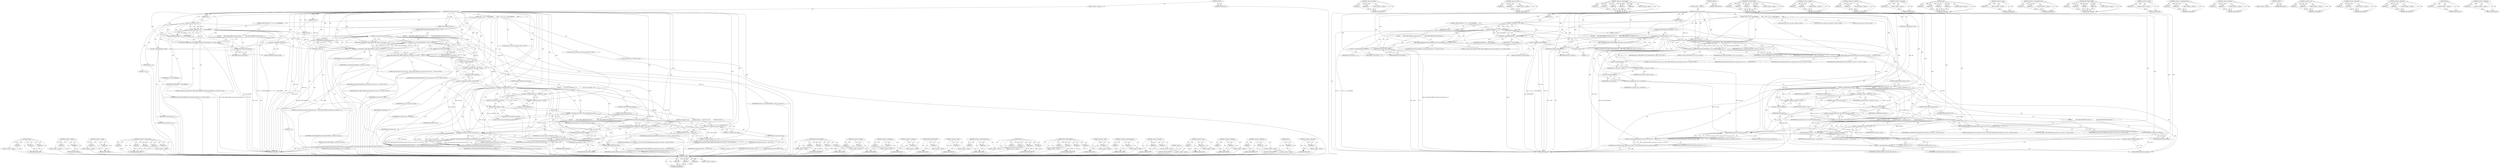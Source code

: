 digraph "&lt;operator&gt;.addressOf" {
vulnerable_243 [label=<(METHOD,memcpy)>];
vulnerable_244 [label=<(PARAM,p1)>];
vulnerable_245 [label=<(PARAM,p2)>];
vulnerable_246 [label=<(PARAM,p3)>];
vulnerable_247 [label=<(BLOCK,&lt;empty&gt;,&lt;empty&gt;)>];
vulnerable_248 [label=<(METHOD_RETURN,ANY)>];
vulnerable_225 [label=<(METHOD,&lt;operator&gt;.addition)>];
vulnerable_226 [label=<(PARAM,p1)>];
vulnerable_227 [label=<(PARAM,p2)>];
vulnerable_228 [label=<(BLOCK,&lt;empty&gt;,&lt;empty&gt;)>];
vulnerable_229 [label=<(METHOD_RETURN,ANY)>];
vulnerable_173 [label=<(METHOD,&lt;operator&gt;.equals)>];
vulnerable_174 [label=<(PARAM,p1)>];
vulnerable_175 [label=<(PARAM,p2)>];
vulnerable_176 [label=<(BLOCK,&lt;empty&gt;,&lt;empty&gt;)>];
vulnerable_177 [label=<(METHOD_RETURN,ANY)>];
vulnerable_197 [label=<(METHOD,&lt;operator&gt;.arrayInitializer)>];
vulnerable_198 [label=<(PARAM,p1)>];
vulnerable_199 [label=<(PARAM,p2)>];
vulnerable_200 [label=<(PARAM,p3)>];
vulnerable_201 [label=<(PARAM,p4)>];
vulnerable_202 [label=<(PARAM,p5)>];
vulnerable_203 [label=<(BLOCK,&lt;empty&gt;,&lt;empty&gt;)>];
vulnerable_204 [label=<(METHOD_RETURN,ANY)>];
vulnerable_6 [label=<(METHOD,&lt;global&gt;)<SUB>1</SUB>>];
vulnerable_7 [label=<(BLOCK,&lt;empty&gt;,&lt;empty&gt;)<SUB>1</SUB>>];
vulnerable_8 [label=<(METHOD,btsock_thread_post_cmd)<SUB>1</SUB>>];
vulnerable_9 [label=<(PARAM,int h)<SUB>1</SUB>>];
vulnerable_10 [label=<(PARAM,int type)<SUB>1</SUB>>];
vulnerable_11 [label=<(PARAM,const unsigned char* data)<SUB>1</SUB>>];
vulnerable_12 [label=<(PARAM,int size)<SUB>1</SUB>>];
vulnerable_13 [label=<(PARAM,uint32_t user_id)<SUB>1</SUB>>];
vulnerable_14 [label=<(BLOCK,{
 if(h &lt; 0 || h &gt;= MAX_THREAD)
 {
        APPL...,{
 if(h &lt; 0 || h &gt;= MAX_THREAD)
 {
        APPL...)<SUB>2</SUB>>];
vulnerable_15 [label=<(CONTROL_STRUCTURE,IF,if (h &lt; 0 || h &gt;= MAX_THREAD))<SUB>3</SUB>>];
vulnerable_16 [label=<(&lt;operator&gt;.logicalOr,h &lt; 0 || h &gt;= MAX_THREAD)<SUB>3</SUB>>];
vulnerable_17 [label=<(&lt;operator&gt;.lessThan,h &lt; 0)<SUB>3</SUB>>];
vulnerable_18 [label=<(IDENTIFIER,h,h &lt; 0)<SUB>3</SUB>>];
vulnerable_19 [label=<(LITERAL,0,h &lt; 0)<SUB>3</SUB>>];
vulnerable_20 [label=<(&lt;operator&gt;.greaterEqualsThan,h &gt;= MAX_THREAD)<SUB>3</SUB>>];
vulnerable_21 [label=<(IDENTIFIER,h,h &gt;= MAX_THREAD)<SUB>3</SUB>>];
vulnerable_22 [label=<(IDENTIFIER,MAX_THREAD,h &gt;= MAX_THREAD)<SUB>3</SUB>>];
vulnerable_23 [label=<(BLOCK,{
        APPL_TRACE_ERROR(&quot;invalid bt thread h...,{
        APPL_TRACE_ERROR(&quot;invalid bt thread h...)<SUB>4</SUB>>];
vulnerable_24 [label="<(APPL_TRACE_ERROR,APPL_TRACE_ERROR(&quot;invalid bt thread handle:%d&quot;, h))<SUB>5</SUB>>"];
vulnerable_25 [label="<(LITERAL,&quot;invalid bt thread handle:%d&quot;,APPL_TRACE_ERROR(&quot;invalid bt thread handle:%d&quot;, h))<SUB>5</SUB>>"];
vulnerable_26 [label="<(IDENTIFIER,h,APPL_TRACE_ERROR(&quot;invalid bt thread handle:%d&quot;, h))<SUB>5</SUB>>"];
vulnerable_27 [label=<(RETURN,return FALSE;,return FALSE;)<SUB>6</SUB>>];
vulnerable_28 [label=<(IDENTIFIER,FALSE,return FALSE;)<SUB>6</SUB>>];
vulnerable_29 [label=<(CONTROL_STRUCTURE,IF,if (ts[h].cmd_fdw == -1))<SUB>8</SUB>>];
vulnerable_30 [label=<(&lt;operator&gt;.equals,ts[h].cmd_fdw == -1)<SUB>8</SUB>>];
vulnerable_31 [label=<(&lt;operator&gt;.fieldAccess,ts[h].cmd_fdw)<SUB>8</SUB>>];
vulnerable_32 [label=<(&lt;operator&gt;.indirectIndexAccess,ts[h])<SUB>8</SUB>>];
vulnerable_33 [label=<(IDENTIFIER,ts,ts[h].cmd_fdw == -1)<SUB>8</SUB>>];
vulnerable_34 [label=<(IDENTIFIER,h,ts[h].cmd_fdw == -1)<SUB>8</SUB>>];
vulnerable_35 [label=<(FIELD_IDENTIFIER,cmd_fdw,cmd_fdw)<SUB>8</SUB>>];
vulnerable_36 [label=<(&lt;operator&gt;.minus,-1)<SUB>8</SUB>>];
vulnerable_37 [label=<(LITERAL,1,-1)<SUB>8</SUB>>];
vulnerable_38 [label=<(BLOCK,{
        APPL_TRACE_ERROR(&quot;cmd socket is not c...,{
        APPL_TRACE_ERROR(&quot;cmd socket is not c...)<SUB>9</SUB>>];
vulnerable_39 [label=<(APPL_TRACE_ERROR,APPL_TRACE_ERROR(&quot;cmd socket is not created. so...)<SUB>10</SUB>>];
vulnerable_40 [label=<(LITERAL,&quot;cmd socket is not created. socket thread may n...,APPL_TRACE_ERROR(&quot;cmd socket is not created. so...)<SUB>10</SUB>>];
vulnerable_41 [label=<(RETURN,return FALSE;,return FALSE;)<SUB>11</SUB>>];
vulnerable_42 [label=<(IDENTIFIER,FALSE,return FALSE;)<SUB>11</SUB>>];
vulnerable_43 [label="<(LOCAL,sock_cmd_t cmd: sock_cmd_t)<SUB>13</SUB>>"];
vulnerable_44 [label=<(&lt;operator&gt;.assignment,cmd = {CMD_USER_PRIVATE, 0, type, size, user_id})<SUB>13</SUB>>];
vulnerable_45 [label=<(IDENTIFIER,cmd,cmd = {CMD_USER_PRIVATE, 0, type, size, user_id})<SUB>13</SUB>>];
vulnerable_46 [label=<(&lt;operator&gt;.arrayInitializer,{CMD_USER_PRIVATE, 0, type, size, user_id})<SUB>13</SUB>>];
vulnerable_47 [label=<(IDENTIFIER,CMD_USER_PRIVATE,{CMD_USER_PRIVATE, 0, type, size, user_id})<SUB>13</SUB>>];
vulnerable_48 [label=<(LITERAL,0,{CMD_USER_PRIVATE, 0, type, size, user_id})<SUB>13</SUB>>];
vulnerable_49 [label=<(IDENTIFIER,type,{CMD_USER_PRIVATE, 0, type, size, user_id})<SUB>13</SUB>>];
vulnerable_50 [label=<(IDENTIFIER,size,{CMD_USER_PRIVATE, 0, type, size, user_id})<SUB>13</SUB>>];
vulnerable_51 [label=<(IDENTIFIER,user_id,{CMD_USER_PRIVATE, 0, type, size, user_id})<SUB>13</SUB>>];
vulnerable_52 [label="<(APPL_TRACE_DEBUG,APPL_TRACE_DEBUG(&quot;post cmd type:%d, size:%d, h:...)<SUB>14</SUB>>"];
vulnerable_53 [label="<(LITERAL,&quot;post cmd type:%d, size:%d, h:%d, &quot;,APPL_TRACE_DEBUG(&quot;post cmd type:%d, size:%d, h:...)<SUB>14</SUB>>"];
vulnerable_54 [label="<(IDENTIFIER,type,APPL_TRACE_DEBUG(&quot;post cmd type:%d, size:%d, h:...)<SUB>14</SUB>>"];
vulnerable_55 [label="<(IDENTIFIER,size,APPL_TRACE_DEBUG(&quot;post cmd type:%d, size:%d, h:...)<SUB>14</SUB>>"];
vulnerable_56 [label="<(IDENTIFIER,h,APPL_TRACE_DEBUG(&quot;post cmd type:%d, size:%d, h:...)<SUB>14</SUB>>"];
vulnerable_57 [label="<(LOCAL,sock_cmd_t* cmd_send: sock_cmd_t*)<SUB>15</SUB>>"];
vulnerable_58 [label=<(&lt;operator&gt;.assignment,* cmd_send = &amp;cmd)<SUB>15</SUB>>];
vulnerable_59 [label=<(IDENTIFIER,cmd_send,* cmd_send = &amp;cmd)<SUB>15</SUB>>];
vulnerable_60 [label=<(&lt;operator&gt;.addressOf,&amp;cmd)<SUB>15</SUB>>];
vulnerable_61 [label=<(IDENTIFIER,cmd,* cmd_send = &amp;cmd)<SUB>15</SUB>>];
vulnerable_62 [label="<(LOCAL,int size_send: int)<SUB>16</SUB>>"];
vulnerable_63 [label=<(&lt;operator&gt;.assignment,size_send = sizeof(cmd))<SUB>16</SUB>>];
vulnerable_64 [label=<(IDENTIFIER,size_send,size_send = sizeof(cmd))<SUB>16</SUB>>];
vulnerable_65 [label=<(&lt;operator&gt;.sizeOf,sizeof(cmd))<SUB>16</SUB>>];
vulnerable_66 [label=<(IDENTIFIER,cmd,sizeof(cmd))<SUB>16</SUB>>];
vulnerable_67 [label=<(CONTROL_STRUCTURE,IF,if (data &amp;&amp; size))<SUB>17</SUB>>];
vulnerable_68 [label=<(&lt;operator&gt;.logicalAnd,data &amp;&amp; size)<SUB>17</SUB>>];
vulnerable_69 [label=<(IDENTIFIER,data,data &amp;&amp; size)<SUB>17</SUB>>];
vulnerable_70 [label=<(IDENTIFIER,size,data &amp;&amp; size)<SUB>17</SUB>>];
vulnerable_71 [label=<(BLOCK,{
        size_send = sizeof(cmd) + size;
     ...,{
        size_send = sizeof(cmd) + size;
     ...)<SUB>18</SUB>>];
vulnerable_72 [label=<(&lt;operator&gt;.assignment,size_send = sizeof(cmd) + size)<SUB>19</SUB>>];
vulnerable_73 [label=<(IDENTIFIER,size_send,size_send = sizeof(cmd) + size)<SUB>19</SUB>>];
vulnerable_74 [label=<(&lt;operator&gt;.addition,sizeof(cmd) + size)<SUB>19</SUB>>];
vulnerable_75 [label=<(&lt;operator&gt;.sizeOf,sizeof(cmd))<SUB>19</SUB>>];
vulnerable_76 [label=<(IDENTIFIER,cmd,sizeof(cmd))<SUB>19</SUB>>];
vulnerable_77 [label=<(IDENTIFIER,size,sizeof(cmd) + size)<SUB>19</SUB>>];
vulnerable_78 [label=<(&lt;operator&gt;.assignment,cmd_send = (sock_cmd_t*)alloca(size_send))<SUB>20</SUB>>];
vulnerable_79 [label=<(IDENTIFIER,cmd_send,cmd_send = (sock_cmd_t*)alloca(size_send))<SUB>20</SUB>>];
vulnerable_80 [label=<(&lt;operator&gt;.cast,(sock_cmd_t*)alloca(size_send))<SUB>20</SUB>>];
vulnerable_81 [label=<(UNKNOWN,sock_cmd_t*,sock_cmd_t*)<SUB>20</SUB>>];
vulnerable_82 [label=<(alloca,alloca(size_send))<SUB>20</SUB>>];
vulnerable_83 [label=<(IDENTIFIER,size_send,alloca(size_send))<SUB>20</SUB>>];
vulnerable_84 [label=<(CONTROL_STRUCTURE,IF,if (cmd_send))<SUB>21</SUB>>];
vulnerable_85 [label=<(IDENTIFIER,cmd_send,if (cmd_send))<SUB>21</SUB>>];
vulnerable_86 [label=<(BLOCK,{
 *cmd_send = cmd;
            memcpy(cmd_send...,{
 *cmd_send = cmd;
            memcpy(cmd_send...)<SUB>22</SUB>>];
vulnerable_87 [label=<(&lt;operator&gt;.assignment,*cmd_send = cmd)<SUB>23</SUB>>];
vulnerable_88 [label=<(&lt;operator&gt;.indirection,*cmd_send)<SUB>23</SUB>>];
vulnerable_89 [label=<(IDENTIFIER,cmd_send,*cmd_send = cmd)<SUB>23</SUB>>];
vulnerable_90 [label=<(IDENTIFIER,cmd,*cmd_send = cmd)<SUB>23</SUB>>];
vulnerable_91 [label=<(memcpy,memcpy(cmd_send + 1, data, size))<SUB>24</SUB>>];
vulnerable_92 [label=<(&lt;operator&gt;.addition,cmd_send + 1)<SUB>24</SUB>>];
vulnerable_93 [label=<(IDENTIFIER,cmd_send,cmd_send + 1)<SUB>24</SUB>>];
vulnerable_94 [label=<(LITERAL,1,cmd_send + 1)<SUB>24</SUB>>];
vulnerable_95 [label=<(IDENTIFIER,data,memcpy(cmd_send + 1, data, size))<SUB>24</SUB>>];
vulnerable_96 [label=<(IDENTIFIER,size,memcpy(cmd_send + 1, data, size))<SUB>24</SUB>>];
vulnerable_97 [label=<(CONTROL_STRUCTURE,ELSE,else)<SUB>27</SUB>>];
vulnerable_98 [label=<(BLOCK,{
            APPL_TRACE_ERROR(&quot;alloca failed a...,{
            APPL_TRACE_ERROR(&quot;alloca failed a...)<SUB>27</SUB>>];
vulnerable_99 [label="<(APPL_TRACE_ERROR,APPL_TRACE_ERROR(&quot;alloca failed at h:%d, cmd ty...)<SUB>28</SUB>>"];
vulnerable_100 [label="<(LITERAL,&quot;alloca failed at h:%d, cmd type:%d, size:%d&quot;,APPL_TRACE_ERROR(&quot;alloca failed at h:%d, cmd ty...)<SUB>28</SUB>>"];
vulnerable_101 [label="<(IDENTIFIER,h,APPL_TRACE_ERROR(&quot;alloca failed at h:%d, cmd ty...)<SUB>28</SUB>>"];
vulnerable_102 [label="<(IDENTIFIER,type,APPL_TRACE_ERROR(&quot;alloca failed at h:%d, cmd ty...)<SUB>28</SUB>>"];
vulnerable_103 [label="<(IDENTIFIER,size_send,APPL_TRACE_ERROR(&quot;alloca failed at h:%d, cmd ty...)<SUB>28</SUB>>"];
vulnerable_104 [label=<(RETURN,return FALSE;,return FALSE;)<SUB>30</SUB>>];
vulnerable_105 [label=<(IDENTIFIER,FALSE,return FALSE;)<SUB>30</SUB>>];
vulnerable_106 [label=<(RETURN,return send(ts[h].cmd_fdw, cmd_send, size_send,...,return send(ts[h].cmd_fdw, cmd_send, size_send,...)<SUB>33</SUB>>];
vulnerable_107 [label=<(&lt;operator&gt;.equals,send(ts[h].cmd_fdw, cmd_send, size_send, 0) == ...)<SUB>33</SUB>>];
vulnerable_108 [label=<(send,send(ts[h].cmd_fdw, cmd_send, size_send, 0))<SUB>33</SUB>>];
vulnerable_109 [label=<(&lt;operator&gt;.fieldAccess,ts[h].cmd_fdw)<SUB>33</SUB>>];
vulnerable_110 [label=<(&lt;operator&gt;.indirectIndexAccess,ts[h])<SUB>33</SUB>>];
vulnerable_111 [label=<(IDENTIFIER,ts,send(ts[h].cmd_fdw, cmd_send, size_send, 0))<SUB>33</SUB>>];
vulnerable_112 [label=<(IDENTIFIER,h,send(ts[h].cmd_fdw, cmd_send, size_send, 0))<SUB>33</SUB>>];
vulnerable_113 [label=<(FIELD_IDENTIFIER,cmd_fdw,cmd_fdw)<SUB>33</SUB>>];
vulnerable_114 [label=<(IDENTIFIER,cmd_send,send(ts[h].cmd_fdw, cmd_send, size_send, 0))<SUB>33</SUB>>];
vulnerable_115 [label=<(IDENTIFIER,size_send,send(ts[h].cmd_fdw, cmd_send, size_send, 0))<SUB>33</SUB>>];
vulnerable_116 [label=<(LITERAL,0,send(ts[h].cmd_fdw, cmd_send, size_send, 0))<SUB>33</SUB>>];
vulnerable_117 [label=<(IDENTIFIER,size_send,send(ts[h].cmd_fdw, cmd_send, size_send, 0) == ...)<SUB>33</SUB>>];
vulnerable_118 [label=<(METHOD_RETURN,int)<SUB>1</SUB>>];
vulnerable_120 [label=<(METHOD_RETURN,ANY)<SUB>1</SUB>>];
vulnerable_205 [label=<(METHOD,APPL_TRACE_DEBUG)>];
vulnerable_206 [label=<(PARAM,p1)>];
vulnerable_207 [label=<(PARAM,p2)>];
vulnerable_208 [label=<(PARAM,p3)>];
vulnerable_209 [label=<(PARAM,p4)>];
vulnerable_210 [label=<(BLOCK,&lt;empty&gt;,&lt;empty&gt;)>];
vulnerable_211 [label=<(METHOD_RETURN,ANY)>];
vulnerable_156 [label=<(METHOD,&lt;operator&gt;.lessThan)>];
vulnerable_157 [label=<(PARAM,p1)>];
vulnerable_158 [label=<(PARAM,p2)>];
vulnerable_159 [label=<(BLOCK,&lt;empty&gt;,&lt;empty&gt;)>];
vulnerable_160 [label=<(METHOD_RETURN,ANY)>];
vulnerable_192 [label=<(METHOD,&lt;operator&gt;.assignment)>];
vulnerable_193 [label=<(PARAM,p1)>];
vulnerable_194 [label=<(PARAM,p2)>];
vulnerable_195 [label=<(BLOCK,&lt;empty&gt;,&lt;empty&gt;)>];
vulnerable_196 [label=<(METHOD_RETURN,ANY)>];
vulnerable_239 [label=<(METHOD,&lt;operator&gt;.indirection)>];
vulnerable_240 [label=<(PARAM,p1)>];
vulnerable_241 [label=<(BLOCK,&lt;empty&gt;,&lt;empty&gt;)>];
vulnerable_242 [label=<(METHOD_RETURN,ANY)>];
vulnerable_249 [label=<(METHOD,send)>];
vulnerable_250 [label=<(PARAM,p1)>];
vulnerable_251 [label=<(PARAM,p2)>];
vulnerable_252 [label=<(PARAM,p3)>];
vulnerable_253 [label=<(PARAM,p4)>];
vulnerable_254 [label=<(BLOCK,&lt;empty&gt;,&lt;empty&gt;)>];
vulnerable_255 [label=<(METHOD_RETURN,ANY)>];
vulnerable_188 [label=<(METHOD,&lt;operator&gt;.minus)>];
vulnerable_189 [label=<(PARAM,p1)>];
vulnerable_190 [label=<(BLOCK,&lt;empty&gt;,&lt;empty&gt;)>];
vulnerable_191 [label=<(METHOD_RETURN,ANY)>];
vulnerable_183 [label=<(METHOD,&lt;operator&gt;.indirectIndexAccess)>];
vulnerable_184 [label=<(PARAM,p1)>];
vulnerable_185 [label=<(PARAM,p2)>];
vulnerable_186 [label=<(BLOCK,&lt;empty&gt;,&lt;empty&gt;)>];
vulnerable_187 [label=<(METHOD_RETURN,ANY)>];
vulnerable_166 [label=<(METHOD,APPL_TRACE_ERROR)>];
vulnerable_167 [label=<(PARAM,p1)>];
vulnerable_168 [label=<(PARAM,p2)>];
vulnerable_169 [label=<(PARAM,p3)>];
vulnerable_170 [label=<(PARAM,p4)>];
vulnerable_171 [label=<(BLOCK,&lt;empty&gt;,&lt;empty&gt;)>];
vulnerable_172 [label=<(METHOD_RETURN,ANY)>];
vulnerable_216 [label=<(METHOD,&lt;operator&gt;.sizeOf)>];
vulnerable_217 [label=<(PARAM,p1)>];
vulnerable_218 [label=<(BLOCK,&lt;empty&gt;,&lt;empty&gt;)>];
vulnerable_219 [label=<(METHOD_RETURN,ANY)>];
vulnerable_161 [label=<(METHOD,&lt;operator&gt;.greaterEqualsThan)>];
vulnerable_162 [label=<(PARAM,p1)>];
vulnerable_163 [label=<(PARAM,p2)>];
vulnerable_164 [label=<(BLOCK,&lt;empty&gt;,&lt;empty&gt;)>];
vulnerable_165 [label=<(METHOD_RETURN,ANY)>];
vulnerable_151 [label=<(METHOD,&lt;operator&gt;.logicalOr)>];
vulnerable_152 [label=<(PARAM,p1)>];
vulnerable_153 [label=<(PARAM,p2)>];
vulnerable_154 [label=<(BLOCK,&lt;empty&gt;,&lt;empty&gt;)>];
vulnerable_155 [label=<(METHOD_RETURN,ANY)>];
vulnerable_145 [label=<(METHOD,&lt;global&gt;)<SUB>1</SUB>>];
vulnerable_146 [label=<(BLOCK,&lt;empty&gt;,&lt;empty&gt;)>];
vulnerable_147 [label=<(METHOD_RETURN,ANY)>];
vulnerable_230 [label=<(METHOD,&lt;operator&gt;.cast)>];
vulnerable_231 [label=<(PARAM,p1)>];
vulnerable_232 [label=<(PARAM,p2)>];
vulnerable_233 [label=<(BLOCK,&lt;empty&gt;,&lt;empty&gt;)>];
vulnerable_234 [label=<(METHOD_RETURN,ANY)>];
vulnerable_220 [label=<(METHOD,&lt;operator&gt;.logicalAnd)>];
vulnerable_221 [label=<(PARAM,p1)>];
vulnerable_222 [label=<(PARAM,p2)>];
vulnerable_223 [label=<(BLOCK,&lt;empty&gt;,&lt;empty&gt;)>];
vulnerable_224 [label=<(METHOD_RETURN,ANY)>];
vulnerable_178 [label=<(METHOD,&lt;operator&gt;.fieldAccess)>];
vulnerable_179 [label=<(PARAM,p1)>];
vulnerable_180 [label=<(PARAM,p2)>];
vulnerable_181 [label=<(BLOCK,&lt;empty&gt;,&lt;empty&gt;)>];
vulnerable_182 [label=<(METHOD_RETURN,ANY)>];
vulnerable_235 [label=<(METHOD,alloca)>];
vulnerable_236 [label=<(PARAM,p1)>];
vulnerable_237 [label=<(BLOCK,&lt;empty&gt;,&lt;empty&gt;)>];
vulnerable_238 [label=<(METHOD_RETURN,ANY)>];
vulnerable_212 [label=<(METHOD,&lt;operator&gt;.addressOf)>];
vulnerable_213 [label=<(PARAM,p1)>];
vulnerable_214 [label=<(BLOCK,&lt;empty&gt;,&lt;empty&gt;)>];
vulnerable_215 [label=<(METHOD_RETURN,ANY)>];
fixed_244 [label=<(METHOD,memcpy)>];
fixed_245 [label=<(PARAM,p1)>];
fixed_246 [label=<(PARAM,p2)>];
fixed_247 [label=<(PARAM,p3)>];
fixed_248 [label=<(BLOCK,&lt;empty&gt;,&lt;empty&gt;)>];
fixed_249 [label=<(METHOD_RETURN,ANY)>];
fixed_226 [label=<(METHOD,&lt;operator&gt;.addition)>];
fixed_227 [label=<(PARAM,p1)>];
fixed_228 [label=<(PARAM,p2)>];
fixed_229 [label=<(BLOCK,&lt;empty&gt;,&lt;empty&gt;)>];
fixed_230 [label=<(METHOD_RETURN,ANY)>];
fixed_174 [label=<(METHOD,&lt;operator&gt;.equals)>];
fixed_175 [label=<(PARAM,p1)>];
fixed_176 [label=<(PARAM,p2)>];
fixed_177 [label=<(BLOCK,&lt;empty&gt;,&lt;empty&gt;)>];
fixed_178 [label=<(METHOD_RETURN,ANY)>];
fixed_198 [label=<(METHOD,&lt;operator&gt;.arrayInitializer)>];
fixed_199 [label=<(PARAM,p1)>];
fixed_200 [label=<(PARAM,p2)>];
fixed_201 [label=<(PARAM,p3)>];
fixed_202 [label=<(PARAM,p4)>];
fixed_203 [label=<(PARAM,p5)>];
fixed_204 [label=<(BLOCK,&lt;empty&gt;,&lt;empty&gt;)>];
fixed_205 [label=<(METHOD_RETURN,ANY)>];
fixed_6 [label=<(METHOD,&lt;global&gt;)<SUB>1</SUB>>];
fixed_7 [label=<(BLOCK,&lt;empty&gt;,&lt;empty&gt;)<SUB>1</SUB>>];
fixed_8 [label=<(METHOD,btsock_thread_post_cmd)<SUB>1</SUB>>];
fixed_9 [label=<(PARAM,int h)<SUB>1</SUB>>];
fixed_10 [label=<(PARAM,int type)<SUB>1</SUB>>];
fixed_11 [label=<(PARAM,const unsigned char* data)<SUB>1</SUB>>];
fixed_12 [label=<(PARAM,int size)<SUB>1</SUB>>];
fixed_13 [label=<(PARAM,uint32_t user_id)<SUB>1</SUB>>];
fixed_14 [label=<(BLOCK,{
 if(h &lt; 0 || h &gt;= MAX_THREAD)
 {
        APPL...,{
 if(h &lt; 0 || h &gt;= MAX_THREAD)
 {
        APPL...)<SUB>2</SUB>>];
fixed_15 [label=<(CONTROL_STRUCTURE,IF,if (h &lt; 0 || h &gt;= MAX_THREAD))<SUB>3</SUB>>];
fixed_16 [label=<(&lt;operator&gt;.logicalOr,h &lt; 0 || h &gt;= MAX_THREAD)<SUB>3</SUB>>];
fixed_17 [label=<(&lt;operator&gt;.lessThan,h &lt; 0)<SUB>3</SUB>>];
fixed_18 [label=<(IDENTIFIER,h,h &lt; 0)<SUB>3</SUB>>];
fixed_19 [label=<(LITERAL,0,h &lt; 0)<SUB>3</SUB>>];
fixed_20 [label=<(&lt;operator&gt;.greaterEqualsThan,h &gt;= MAX_THREAD)<SUB>3</SUB>>];
fixed_21 [label=<(IDENTIFIER,h,h &gt;= MAX_THREAD)<SUB>3</SUB>>];
fixed_22 [label=<(IDENTIFIER,MAX_THREAD,h &gt;= MAX_THREAD)<SUB>3</SUB>>];
fixed_23 [label=<(BLOCK,{
        APPL_TRACE_ERROR(&quot;invalid bt thread h...,{
        APPL_TRACE_ERROR(&quot;invalid bt thread h...)<SUB>4</SUB>>];
fixed_24 [label="<(APPL_TRACE_ERROR,APPL_TRACE_ERROR(&quot;invalid bt thread handle:%d&quot;, h))<SUB>5</SUB>>"];
fixed_25 [label="<(LITERAL,&quot;invalid bt thread handle:%d&quot;,APPL_TRACE_ERROR(&quot;invalid bt thread handle:%d&quot;, h))<SUB>5</SUB>>"];
fixed_26 [label="<(IDENTIFIER,h,APPL_TRACE_ERROR(&quot;invalid bt thread handle:%d&quot;, h))<SUB>5</SUB>>"];
fixed_27 [label=<(RETURN,return FALSE;,return FALSE;)<SUB>6</SUB>>];
fixed_28 [label=<(IDENTIFIER,FALSE,return FALSE;)<SUB>6</SUB>>];
fixed_29 [label=<(CONTROL_STRUCTURE,IF,if (ts[h].cmd_fdw == -1))<SUB>8</SUB>>];
fixed_30 [label=<(&lt;operator&gt;.equals,ts[h].cmd_fdw == -1)<SUB>8</SUB>>];
fixed_31 [label=<(&lt;operator&gt;.fieldAccess,ts[h].cmd_fdw)<SUB>8</SUB>>];
fixed_32 [label=<(&lt;operator&gt;.indirectIndexAccess,ts[h])<SUB>8</SUB>>];
fixed_33 [label=<(IDENTIFIER,ts,ts[h].cmd_fdw == -1)<SUB>8</SUB>>];
fixed_34 [label=<(IDENTIFIER,h,ts[h].cmd_fdw == -1)<SUB>8</SUB>>];
fixed_35 [label=<(FIELD_IDENTIFIER,cmd_fdw,cmd_fdw)<SUB>8</SUB>>];
fixed_36 [label=<(&lt;operator&gt;.minus,-1)<SUB>8</SUB>>];
fixed_37 [label=<(LITERAL,1,-1)<SUB>8</SUB>>];
fixed_38 [label=<(BLOCK,{
        APPL_TRACE_ERROR(&quot;cmd socket is not c...,{
        APPL_TRACE_ERROR(&quot;cmd socket is not c...)<SUB>9</SUB>>];
fixed_39 [label=<(APPL_TRACE_ERROR,APPL_TRACE_ERROR(&quot;cmd socket is not created. so...)<SUB>10</SUB>>];
fixed_40 [label=<(LITERAL,&quot;cmd socket is not created. socket thread may n...,APPL_TRACE_ERROR(&quot;cmd socket is not created. so...)<SUB>10</SUB>>];
fixed_41 [label=<(RETURN,return FALSE;,return FALSE;)<SUB>11</SUB>>];
fixed_42 [label=<(IDENTIFIER,FALSE,return FALSE;)<SUB>11</SUB>>];
fixed_43 [label="<(LOCAL,sock_cmd_t cmd: sock_cmd_t)<SUB>13</SUB>>"];
fixed_44 [label=<(&lt;operator&gt;.assignment,cmd = {CMD_USER_PRIVATE, 0, type, size, user_id})<SUB>13</SUB>>];
fixed_45 [label=<(IDENTIFIER,cmd,cmd = {CMD_USER_PRIVATE, 0, type, size, user_id})<SUB>13</SUB>>];
fixed_46 [label=<(&lt;operator&gt;.arrayInitializer,{CMD_USER_PRIVATE, 0, type, size, user_id})<SUB>13</SUB>>];
fixed_47 [label=<(IDENTIFIER,CMD_USER_PRIVATE,{CMD_USER_PRIVATE, 0, type, size, user_id})<SUB>13</SUB>>];
fixed_48 [label=<(LITERAL,0,{CMD_USER_PRIVATE, 0, type, size, user_id})<SUB>13</SUB>>];
fixed_49 [label=<(IDENTIFIER,type,{CMD_USER_PRIVATE, 0, type, size, user_id})<SUB>13</SUB>>];
fixed_50 [label=<(IDENTIFIER,size,{CMD_USER_PRIVATE, 0, type, size, user_id})<SUB>13</SUB>>];
fixed_51 [label=<(IDENTIFIER,user_id,{CMD_USER_PRIVATE, 0, type, size, user_id})<SUB>13</SUB>>];
fixed_52 [label="<(APPL_TRACE_DEBUG,APPL_TRACE_DEBUG(&quot;post cmd type:%d, size:%d, h:...)<SUB>14</SUB>>"];
fixed_53 [label="<(LITERAL,&quot;post cmd type:%d, size:%d, h:%d, &quot;,APPL_TRACE_DEBUG(&quot;post cmd type:%d, size:%d, h:...)<SUB>14</SUB>>"];
fixed_54 [label="<(IDENTIFIER,type,APPL_TRACE_DEBUG(&quot;post cmd type:%d, size:%d, h:...)<SUB>14</SUB>>"];
fixed_55 [label="<(IDENTIFIER,size,APPL_TRACE_DEBUG(&quot;post cmd type:%d, size:%d, h:...)<SUB>14</SUB>>"];
fixed_56 [label="<(IDENTIFIER,h,APPL_TRACE_DEBUG(&quot;post cmd type:%d, size:%d, h:...)<SUB>14</SUB>>"];
fixed_57 [label="<(LOCAL,sock_cmd_t* cmd_send: sock_cmd_t*)<SUB>15</SUB>>"];
fixed_58 [label=<(&lt;operator&gt;.assignment,* cmd_send = &amp;cmd)<SUB>15</SUB>>];
fixed_59 [label=<(IDENTIFIER,cmd_send,* cmd_send = &amp;cmd)<SUB>15</SUB>>];
fixed_60 [label=<(&lt;operator&gt;.addressOf,&amp;cmd)<SUB>15</SUB>>];
fixed_61 [label=<(IDENTIFIER,cmd,* cmd_send = &amp;cmd)<SUB>15</SUB>>];
fixed_62 [label="<(LOCAL,int size_send: int)<SUB>16</SUB>>"];
fixed_63 [label=<(&lt;operator&gt;.assignment,size_send = sizeof(cmd))<SUB>16</SUB>>];
fixed_64 [label=<(IDENTIFIER,size_send,size_send = sizeof(cmd))<SUB>16</SUB>>];
fixed_65 [label=<(&lt;operator&gt;.sizeOf,sizeof(cmd))<SUB>16</SUB>>];
fixed_66 [label=<(IDENTIFIER,cmd,sizeof(cmd))<SUB>16</SUB>>];
fixed_67 [label=<(CONTROL_STRUCTURE,IF,if (data &amp;&amp; size))<SUB>17</SUB>>];
fixed_68 [label=<(&lt;operator&gt;.logicalAnd,data &amp;&amp; size)<SUB>17</SUB>>];
fixed_69 [label=<(IDENTIFIER,data,data &amp;&amp; size)<SUB>17</SUB>>];
fixed_70 [label=<(IDENTIFIER,size,data &amp;&amp; size)<SUB>17</SUB>>];
fixed_71 [label=<(BLOCK,{
        size_send = sizeof(cmd) + size;
     ...,{
        size_send = sizeof(cmd) + size;
     ...)<SUB>18</SUB>>];
fixed_72 [label=<(&lt;operator&gt;.assignment,size_send = sizeof(cmd) + size)<SUB>19</SUB>>];
fixed_73 [label=<(IDENTIFIER,size_send,size_send = sizeof(cmd) + size)<SUB>19</SUB>>];
fixed_74 [label=<(&lt;operator&gt;.addition,sizeof(cmd) + size)<SUB>19</SUB>>];
fixed_75 [label=<(&lt;operator&gt;.sizeOf,sizeof(cmd))<SUB>19</SUB>>];
fixed_76 [label=<(IDENTIFIER,cmd,sizeof(cmd))<SUB>19</SUB>>];
fixed_77 [label=<(IDENTIFIER,size,sizeof(cmd) + size)<SUB>19</SUB>>];
fixed_78 [label=<(&lt;operator&gt;.assignment,cmd_send = (sock_cmd_t*)alloca(size_send))<SUB>20</SUB>>];
fixed_79 [label=<(IDENTIFIER,cmd_send,cmd_send = (sock_cmd_t*)alloca(size_send))<SUB>20</SUB>>];
fixed_80 [label=<(&lt;operator&gt;.cast,(sock_cmd_t*)alloca(size_send))<SUB>20</SUB>>];
fixed_81 [label=<(UNKNOWN,sock_cmd_t*,sock_cmd_t*)<SUB>20</SUB>>];
fixed_82 [label=<(alloca,alloca(size_send))<SUB>20</SUB>>];
fixed_83 [label=<(IDENTIFIER,size_send,alloca(size_send))<SUB>20</SUB>>];
fixed_84 [label=<(CONTROL_STRUCTURE,IF,if (cmd_send))<SUB>21</SUB>>];
fixed_85 [label=<(IDENTIFIER,cmd_send,if (cmd_send))<SUB>21</SUB>>];
fixed_86 [label=<(BLOCK,{
 *cmd_send = cmd;
            memcpy(cmd_send...,{
 *cmd_send = cmd;
            memcpy(cmd_send...)<SUB>22</SUB>>];
fixed_87 [label=<(&lt;operator&gt;.assignment,*cmd_send = cmd)<SUB>23</SUB>>];
fixed_88 [label=<(&lt;operator&gt;.indirection,*cmd_send)<SUB>23</SUB>>];
fixed_89 [label=<(IDENTIFIER,cmd_send,*cmd_send = cmd)<SUB>23</SUB>>];
fixed_90 [label=<(IDENTIFIER,cmd,*cmd_send = cmd)<SUB>23</SUB>>];
fixed_91 [label=<(memcpy,memcpy(cmd_send + 1, data, size))<SUB>24</SUB>>];
fixed_92 [label=<(&lt;operator&gt;.addition,cmd_send + 1)<SUB>24</SUB>>];
fixed_93 [label=<(IDENTIFIER,cmd_send,cmd_send + 1)<SUB>24</SUB>>];
fixed_94 [label=<(LITERAL,1,cmd_send + 1)<SUB>24</SUB>>];
fixed_95 [label=<(IDENTIFIER,data,memcpy(cmd_send + 1, data, size))<SUB>24</SUB>>];
fixed_96 [label=<(IDENTIFIER,size,memcpy(cmd_send + 1, data, size))<SUB>24</SUB>>];
fixed_97 [label=<(CONTROL_STRUCTURE,ELSE,else)<SUB>27</SUB>>];
fixed_98 [label=<(BLOCK,{
            APPL_TRACE_ERROR(&quot;alloca failed a...,{
            APPL_TRACE_ERROR(&quot;alloca failed a...)<SUB>27</SUB>>];
fixed_99 [label="<(APPL_TRACE_ERROR,APPL_TRACE_ERROR(&quot;alloca failed at h:%d, cmd ty...)<SUB>28</SUB>>"];
fixed_100 [label="<(LITERAL,&quot;alloca failed at h:%d, cmd type:%d, size:%d&quot;,APPL_TRACE_ERROR(&quot;alloca failed at h:%d, cmd ty...)<SUB>28</SUB>>"];
fixed_101 [label="<(IDENTIFIER,h,APPL_TRACE_ERROR(&quot;alloca failed at h:%d, cmd ty...)<SUB>28</SUB>>"];
fixed_102 [label="<(IDENTIFIER,type,APPL_TRACE_ERROR(&quot;alloca failed at h:%d, cmd ty...)<SUB>28</SUB>>"];
fixed_103 [label="<(IDENTIFIER,size_send,APPL_TRACE_ERROR(&quot;alloca failed at h:%d, cmd ty...)<SUB>28</SUB>>"];
fixed_104 [label=<(RETURN,return FALSE;,return FALSE;)<SUB>30</SUB>>];
fixed_105 [label=<(IDENTIFIER,FALSE,return FALSE;)<SUB>30</SUB>>];
fixed_106 [label=<(RETURN,return TEMP_FAILURE_RETRY(send(ts[h].cmd_fdw, c...,return TEMP_FAILURE_RETRY(send(ts[h].cmd_fdw, c...)<SUB>33</SUB>>];
fixed_107 [label=<(&lt;operator&gt;.equals,TEMP_FAILURE_RETRY(send(ts[h].cmd_fdw, cmd_send...)<SUB>33</SUB>>];
fixed_108 [label=<(TEMP_FAILURE_RETRY,TEMP_FAILURE_RETRY(send(ts[h].cmd_fdw, cmd_send...)<SUB>33</SUB>>];
fixed_109 [label=<(send,send(ts[h].cmd_fdw, cmd_send, size_send, 0))<SUB>33</SUB>>];
fixed_110 [label=<(&lt;operator&gt;.fieldAccess,ts[h].cmd_fdw)<SUB>33</SUB>>];
fixed_111 [label=<(&lt;operator&gt;.indirectIndexAccess,ts[h])<SUB>33</SUB>>];
fixed_112 [label=<(IDENTIFIER,ts,send(ts[h].cmd_fdw, cmd_send, size_send, 0))<SUB>33</SUB>>];
fixed_113 [label=<(IDENTIFIER,h,send(ts[h].cmd_fdw, cmd_send, size_send, 0))<SUB>33</SUB>>];
fixed_114 [label=<(FIELD_IDENTIFIER,cmd_fdw,cmd_fdw)<SUB>33</SUB>>];
fixed_115 [label=<(IDENTIFIER,cmd_send,send(ts[h].cmd_fdw, cmd_send, size_send, 0))<SUB>33</SUB>>];
fixed_116 [label=<(IDENTIFIER,size_send,send(ts[h].cmd_fdw, cmd_send, size_send, 0))<SUB>33</SUB>>];
fixed_117 [label=<(LITERAL,0,send(ts[h].cmd_fdw, cmd_send, size_send, 0))<SUB>33</SUB>>];
fixed_118 [label=<(IDENTIFIER,size_send,TEMP_FAILURE_RETRY(send(ts[h].cmd_fdw, cmd_send...)<SUB>33</SUB>>];
fixed_119 [label=<(METHOD_RETURN,int)<SUB>1</SUB>>];
fixed_121 [label=<(METHOD_RETURN,ANY)<SUB>1</SUB>>];
fixed_206 [label=<(METHOD,APPL_TRACE_DEBUG)>];
fixed_207 [label=<(PARAM,p1)>];
fixed_208 [label=<(PARAM,p2)>];
fixed_209 [label=<(PARAM,p3)>];
fixed_210 [label=<(PARAM,p4)>];
fixed_211 [label=<(BLOCK,&lt;empty&gt;,&lt;empty&gt;)>];
fixed_212 [label=<(METHOD_RETURN,ANY)>];
fixed_157 [label=<(METHOD,&lt;operator&gt;.lessThan)>];
fixed_158 [label=<(PARAM,p1)>];
fixed_159 [label=<(PARAM,p2)>];
fixed_160 [label=<(BLOCK,&lt;empty&gt;,&lt;empty&gt;)>];
fixed_161 [label=<(METHOD_RETURN,ANY)>];
fixed_193 [label=<(METHOD,&lt;operator&gt;.assignment)>];
fixed_194 [label=<(PARAM,p1)>];
fixed_195 [label=<(PARAM,p2)>];
fixed_196 [label=<(BLOCK,&lt;empty&gt;,&lt;empty&gt;)>];
fixed_197 [label=<(METHOD_RETURN,ANY)>];
fixed_240 [label=<(METHOD,&lt;operator&gt;.indirection)>];
fixed_241 [label=<(PARAM,p1)>];
fixed_242 [label=<(BLOCK,&lt;empty&gt;,&lt;empty&gt;)>];
fixed_243 [label=<(METHOD_RETURN,ANY)>];
fixed_250 [label=<(METHOD,TEMP_FAILURE_RETRY)>];
fixed_251 [label=<(PARAM,p1)>];
fixed_252 [label=<(BLOCK,&lt;empty&gt;,&lt;empty&gt;)>];
fixed_253 [label=<(METHOD_RETURN,ANY)>];
fixed_189 [label=<(METHOD,&lt;operator&gt;.minus)>];
fixed_190 [label=<(PARAM,p1)>];
fixed_191 [label=<(BLOCK,&lt;empty&gt;,&lt;empty&gt;)>];
fixed_192 [label=<(METHOD_RETURN,ANY)>];
fixed_184 [label=<(METHOD,&lt;operator&gt;.indirectIndexAccess)>];
fixed_185 [label=<(PARAM,p1)>];
fixed_186 [label=<(PARAM,p2)>];
fixed_187 [label=<(BLOCK,&lt;empty&gt;,&lt;empty&gt;)>];
fixed_188 [label=<(METHOD_RETURN,ANY)>];
fixed_254 [label=<(METHOD,send)>];
fixed_255 [label=<(PARAM,p1)>];
fixed_256 [label=<(PARAM,p2)>];
fixed_257 [label=<(PARAM,p3)>];
fixed_258 [label=<(PARAM,p4)>];
fixed_259 [label=<(BLOCK,&lt;empty&gt;,&lt;empty&gt;)>];
fixed_260 [label=<(METHOD_RETURN,ANY)>];
fixed_167 [label=<(METHOD,APPL_TRACE_ERROR)>];
fixed_168 [label=<(PARAM,p1)>];
fixed_169 [label=<(PARAM,p2)>];
fixed_170 [label=<(PARAM,p3)>];
fixed_171 [label=<(PARAM,p4)>];
fixed_172 [label=<(BLOCK,&lt;empty&gt;,&lt;empty&gt;)>];
fixed_173 [label=<(METHOD_RETURN,ANY)>];
fixed_217 [label=<(METHOD,&lt;operator&gt;.sizeOf)>];
fixed_218 [label=<(PARAM,p1)>];
fixed_219 [label=<(BLOCK,&lt;empty&gt;,&lt;empty&gt;)>];
fixed_220 [label=<(METHOD_RETURN,ANY)>];
fixed_162 [label=<(METHOD,&lt;operator&gt;.greaterEqualsThan)>];
fixed_163 [label=<(PARAM,p1)>];
fixed_164 [label=<(PARAM,p2)>];
fixed_165 [label=<(BLOCK,&lt;empty&gt;,&lt;empty&gt;)>];
fixed_166 [label=<(METHOD_RETURN,ANY)>];
fixed_152 [label=<(METHOD,&lt;operator&gt;.logicalOr)>];
fixed_153 [label=<(PARAM,p1)>];
fixed_154 [label=<(PARAM,p2)>];
fixed_155 [label=<(BLOCK,&lt;empty&gt;,&lt;empty&gt;)>];
fixed_156 [label=<(METHOD_RETURN,ANY)>];
fixed_146 [label=<(METHOD,&lt;global&gt;)<SUB>1</SUB>>];
fixed_147 [label=<(BLOCK,&lt;empty&gt;,&lt;empty&gt;)>];
fixed_148 [label=<(METHOD_RETURN,ANY)>];
fixed_231 [label=<(METHOD,&lt;operator&gt;.cast)>];
fixed_232 [label=<(PARAM,p1)>];
fixed_233 [label=<(PARAM,p2)>];
fixed_234 [label=<(BLOCK,&lt;empty&gt;,&lt;empty&gt;)>];
fixed_235 [label=<(METHOD_RETURN,ANY)>];
fixed_221 [label=<(METHOD,&lt;operator&gt;.logicalAnd)>];
fixed_222 [label=<(PARAM,p1)>];
fixed_223 [label=<(PARAM,p2)>];
fixed_224 [label=<(BLOCK,&lt;empty&gt;,&lt;empty&gt;)>];
fixed_225 [label=<(METHOD_RETURN,ANY)>];
fixed_179 [label=<(METHOD,&lt;operator&gt;.fieldAccess)>];
fixed_180 [label=<(PARAM,p1)>];
fixed_181 [label=<(PARAM,p2)>];
fixed_182 [label=<(BLOCK,&lt;empty&gt;,&lt;empty&gt;)>];
fixed_183 [label=<(METHOD_RETURN,ANY)>];
fixed_236 [label=<(METHOD,alloca)>];
fixed_237 [label=<(PARAM,p1)>];
fixed_238 [label=<(BLOCK,&lt;empty&gt;,&lt;empty&gt;)>];
fixed_239 [label=<(METHOD_RETURN,ANY)>];
fixed_213 [label=<(METHOD,&lt;operator&gt;.addressOf)>];
fixed_214 [label=<(PARAM,p1)>];
fixed_215 [label=<(BLOCK,&lt;empty&gt;,&lt;empty&gt;)>];
fixed_216 [label=<(METHOD_RETURN,ANY)>];
vulnerable_243 -> vulnerable_244  [key=0, label="AST: "];
vulnerable_243 -> vulnerable_244  [key=1, label="DDG: "];
vulnerable_243 -> vulnerable_247  [key=0, label="AST: "];
vulnerable_243 -> vulnerable_245  [key=0, label="AST: "];
vulnerable_243 -> vulnerable_245  [key=1, label="DDG: "];
vulnerable_243 -> vulnerable_248  [key=0, label="AST: "];
vulnerable_243 -> vulnerable_248  [key=1, label="CFG: "];
vulnerable_243 -> vulnerable_246  [key=0, label="AST: "];
vulnerable_243 -> vulnerable_246  [key=1, label="DDG: "];
vulnerable_244 -> vulnerable_248  [key=0, label="DDG: p1"];
vulnerable_245 -> vulnerable_248  [key=0, label="DDG: p2"];
vulnerable_246 -> vulnerable_248  [key=0, label="DDG: p3"];
vulnerable_225 -> vulnerable_226  [key=0, label="AST: "];
vulnerable_225 -> vulnerable_226  [key=1, label="DDG: "];
vulnerable_225 -> vulnerable_228  [key=0, label="AST: "];
vulnerable_225 -> vulnerable_227  [key=0, label="AST: "];
vulnerable_225 -> vulnerable_227  [key=1, label="DDG: "];
vulnerable_225 -> vulnerable_229  [key=0, label="AST: "];
vulnerable_225 -> vulnerable_229  [key=1, label="CFG: "];
vulnerable_226 -> vulnerable_229  [key=0, label="DDG: p1"];
vulnerable_227 -> vulnerable_229  [key=0, label="DDG: p2"];
vulnerable_173 -> vulnerable_174  [key=0, label="AST: "];
vulnerable_173 -> vulnerable_174  [key=1, label="DDG: "];
vulnerable_173 -> vulnerable_176  [key=0, label="AST: "];
vulnerable_173 -> vulnerable_175  [key=0, label="AST: "];
vulnerable_173 -> vulnerable_175  [key=1, label="DDG: "];
vulnerable_173 -> vulnerable_177  [key=0, label="AST: "];
vulnerable_173 -> vulnerable_177  [key=1, label="CFG: "];
vulnerable_174 -> vulnerable_177  [key=0, label="DDG: p1"];
vulnerable_175 -> vulnerable_177  [key=0, label="DDG: p2"];
vulnerable_197 -> vulnerable_198  [key=0, label="AST: "];
vulnerable_197 -> vulnerable_198  [key=1, label="DDG: "];
vulnerable_197 -> vulnerable_203  [key=0, label="AST: "];
vulnerable_197 -> vulnerable_199  [key=0, label="AST: "];
vulnerable_197 -> vulnerable_199  [key=1, label="DDG: "];
vulnerable_197 -> vulnerable_204  [key=0, label="AST: "];
vulnerable_197 -> vulnerable_204  [key=1, label="CFG: "];
vulnerable_197 -> vulnerable_200  [key=0, label="AST: "];
vulnerable_197 -> vulnerable_200  [key=1, label="DDG: "];
vulnerable_197 -> vulnerable_201  [key=0, label="AST: "];
vulnerable_197 -> vulnerable_201  [key=1, label="DDG: "];
vulnerable_197 -> vulnerable_202  [key=0, label="AST: "];
vulnerable_197 -> vulnerable_202  [key=1, label="DDG: "];
vulnerable_198 -> vulnerable_204  [key=0, label="DDG: p1"];
vulnerable_199 -> vulnerable_204  [key=0, label="DDG: p2"];
vulnerable_200 -> vulnerable_204  [key=0, label="DDG: p3"];
vulnerable_201 -> vulnerable_204  [key=0, label="DDG: p4"];
vulnerable_202 -> vulnerable_204  [key=0, label="DDG: p5"];
vulnerable_6 -> vulnerable_7  [key=0, label="AST: "];
vulnerable_6 -> vulnerable_120  [key=0, label="AST: "];
vulnerable_6 -> vulnerable_120  [key=1, label="CFG: "];
vulnerable_7 -> vulnerable_8  [key=0, label="AST: "];
vulnerable_8 -> vulnerable_9  [key=0, label="AST: "];
vulnerable_8 -> vulnerable_9  [key=1, label="DDG: "];
vulnerable_8 -> vulnerable_10  [key=0, label="AST: "];
vulnerable_8 -> vulnerable_10  [key=1, label="DDG: "];
vulnerable_8 -> vulnerable_11  [key=0, label="AST: "];
vulnerable_8 -> vulnerable_11  [key=1, label="DDG: "];
vulnerable_8 -> vulnerable_12  [key=0, label="AST: "];
vulnerable_8 -> vulnerable_12  [key=1, label="DDG: "];
vulnerable_8 -> vulnerable_13  [key=0, label="AST: "];
vulnerable_8 -> vulnerable_13  [key=1, label="DDG: "];
vulnerable_8 -> vulnerable_14  [key=0, label="AST: "];
vulnerable_8 -> vulnerable_118  [key=0, label="AST: "];
vulnerable_8 -> vulnerable_17  [key=0, label="CFG: "];
vulnerable_8 -> vulnerable_17  [key=1, label="DDG: "];
vulnerable_8 -> vulnerable_58  [key=0, label="DDG: "];
vulnerable_8 -> vulnerable_52  [key=0, label="DDG: "];
vulnerable_8 -> vulnerable_27  [key=0, label="DDG: "];
vulnerable_8 -> vulnerable_41  [key=0, label="DDG: "];
vulnerable_8 -> vulnerable_46  [key=0, label="DDG: "];
vulnerable_8 -> vulnerable_68  [key=0, label="DDG: "];
vulnerable_8 -> vulnerable_72  [key=0, label="DDG: "];
vulnerable_8 -> vulnerable_107  [key=0, label="DDG: "];
vulnerable_8 -> vulnerable_20  [key=0, label="DDG: "];
vulnerable_8 -> vulnerable_24  [key=0, label="DDG: "];
vulnerable_8 -> vulnerable_28  [key=0, label="DDG: "];
vulnerable_8 -> vulnerable_36  [key=0, label="DDG: "];
vulnerable_8 -> vulnerable_39  [key=0, label="DDG: "];
vulnerable_8 -> vulnerable_42  [key=0, label="DDG: "];
vulnerable_8 -> vulnerable_85  [key=0, label="DDG: "];
vulnerable_8 -> vulnerable_108  [key=0, label="DDG: "];
vulnerable_8 -> vulnerable_74  [key=0, label="DDG: "];
vulnerable_8 -> vulnerable_87  [key=0, label="DDG: "];
vulnerable_8 -> vulnerable_82  [key=0, label="DDG: "];
vulnerable_8 -> vulnerable_91  [key=0, label="DDG: "];
vulnerable_8 -> vulnerable_104  [key=0, label="DDG: "];
vulnerable_8 -> vulnerable_92  [key=0, label="DDG: "];
vulnerable_8 -> vulnerable_99  [key=0, label="DDG: "];
vulnerable_8 -> vulnerable_105  [key=0, label="DDG: "];
vulnerable_9 -> vulnerable_17  [key=0, label="DDG: h"];
vulnerable_10 -> vulnerable_118  [key=0, label="DDG: type"];
vulnerable_10 -> vulnerable_46  [key=0, label="DDG: type"];
vulnerable_11 -> vulnerable_118  [key=0, label="DDG: data"];
vulnerable_11 -> vulnerable_68  [key=0, label="DDG: data"];
vulnerable_12 -> vulnerable_118  [key=0, label="DDG: size"];
vulnerable_12 -> vulnerable_46  [key=0, label="DDG: size"];
vulnerable_13 -> vulnerable_118  [key=0, label="DDG: user_id"];
vulnerable_13 -> vulnerable_46  [key=0, label="DDG: user_id"];
vulnerable_14 -> vulnerable_15  [key=0, label="AST: "];
vulnerable_14 -> vulnerable_29  [key=0, label="AST: "];
vulnerable_14 -> vulnerable_43  [key=0, label="AST: "];
vulnerable_14 -> vulnerable_44  [key=0, label="AST: "];
vulnerable_14 -> vulnerable_52  [key=0, label="AST: "];
vulnerable_14 -> vulnerable_57  [key=0, label="AST: "];
vulnerable_14 -> vulnerable_58  [key=0, label="AST: "];
vulnerable_14 -> vulnerable_62  [key=0, label="AST: "];
vulnerable_14 -> vulnerable_63  [key=0, label="AST: "];
vulnerable_14 -> vulnerable_67  [key=0, label="AST: "];
vulnerable_14 -> vulnerable_106  [key=0, label="AST: "];
vulnerable_15 -> vulnerable_16  [key=0, label="AST: "];
vulnerable_15 -> vulnerable_23  [key=0, label="AST: "];
vulnerable_16 -> vulnerable_17  [key=0, label="AST: "];
vulnerable_16 -> vulnerable_20  [key=0, label="AST: "];
vulnerable_16 -> vulnerable_24  [key=0, label="CFG: "];
vulnerable_16 -> vulnerable_24  [key=1, label="CDG: "];
vulnerable_16 -> vulnerable_32  [key=0, label="CFG: "];
vulnerable_16 -> vulnerable_32  [key=1, label="CDG: "];
vulnerable_16 -> vulnerable_118  [key=0, label="DDG: h &lt; 0"];
vulnerable_16 -> vulnerable_118  [key=1, label="DDG: h &gt;= MAX_THREAD"];
vulnerable_16 -> vulnerable_118  [key=2, label="DDG: h &lt; 0 || h &gt;= MAX_THREAD"];
vulnerable_16 -> vulnerable_30  [key=0, label="CDG: "];
vulnerable_16 -> vulnerable_27  [key=0, label="CDG: "];
vulnerable_16 -> vulnerable_35  [key=0, label="CDG: "];
vulnerable_16 -> vulnerable_36  [key=0, label="CDG: "];
vulnerable_16 -> vulnerable_31  [key=0, label="CDG: "];
vulnerable_17 -> vulnerable_18  [key=0, label="AST: "];
vulnerable_17 -> vulnerable_19  [key=0, label="AST: "];
vulnerable_17 -> vulnerable_16  [key=0, label="CFG: "];
vulnerable_17 -> vulnerable_16  [key=1, label="DDG: h"];
vulnerable_17 -> vulnerable_16  [key=2, label="DDG: 0"];
vulnerable_17 -> vulnerable_20  [key=0, label="CFG: "];
vulnerable_17 -> vulnerable_20  [key=1, label="DDG: h"];
vulnerable_17 -> vulnerable_20  [key=2, label="CDG: "];
vulnerable_17 -> vulnerable_52  [key=0, label="DDG: h"];
vulnerable_17 -> vulnerable_24  [key=0, label="DDG: h"];
vulnerable_20 -> vulnerable_21  [key=0, label="AST: "];
vulnerable_20 -> vulnerable_22  [key=0, label="AST: "];
vulnerable_20 -> vulnerable_16  [key=0, label="CFG: "];
vulnerable_20 -> vulnerable_16  [key=1, label="DDG: h"];
vulnerable_20 -> vulnerable_16  [key=2, label="DDG: MAX_THREAD"];
vulnerable_20 -> vulnerable_118  [key=0, label="DDG: MAX_THREAD"];
vulnerable_20 -> vulnerable_52  [key=0, label="DDG: h"];
vulnerable_20 -> vulnerable_24  [key=0, label="DDG: h"];
vulnerable_23 -> vulnerable_24  [key=0, label="AST: "];
vulnerable_23 -> vulnerable_27  [key=0, label="AST: "];
vulnerable_24 -> vulnerable_25  [key=0, label="AST: "];
vulnerable_24 -> vulnerable_26  [key=0, label="AST: "];
vulnerable_24 -> vulnerable_27  [key=0, label="CFG: "];
vulnerable_24 -> vulnerable_118  [key=0, label="DDG: h"];
vulnerable_24 -> vulnerable_118  [key=1, label="DDG: APPL_TRACE_ERROR(&quot;invalid bt thread handle:%d&quot;, h)"];
vulnerable_27 -> vulnerable_28  [key=0, label="AST: "];
vulnerable_27 -> vulnerable_118  [key=0, label="CFG: "];
vulnerable_27 -> vulnerable_118  [key=1, label="DDG: &lt;RET&gt;"];
vulnerable_28 -> vulnerable_27  [key=0, label="DDG: FALSE"];
vulnerable_29 -> vulnerable_30  [key=0, label="AST: "];
vulnerable_29 -> vulnerable_38  [key=0, label="AST: "];
vulnerable_30 -> vulnerable_31  [key=0, label="AST: "];
vulnerable_30 -> vulnerable_36  [key=0, label="AST: "];
vulnerable_30 -> vulnerable_39  [key=0, label="CFG: "];
vulnerable_30 -> vulnerable_39  [key=1, label="CDG: "];
vulnerable_30 -> vulnerable_46  [key=0, label="CFG: "];
vulnerable_30 -> vulnerable_46  [key=1, label="CDG: "];
vulnerable_30 -> vulnerable_68  [key=0, label="CDG: "];
vulnerable_30 -> vulnerable_60  [key=0, label="CDG: "];
vulnerable_30 -> vulnerable_52  [key=0, label="CDG: "];
vulnerable_30 -> vulnerable_65  [key=0, label="CDG: "];
vulnerable_30 -> vulnerable_44  [key=0, label="CDG: "];
vulnerable_30 -> vulnerable_58  [key=0, label="CDG: "];
vulnerable_30 -> vulnerable_41  [key=0, label="CDG: "];
vulnerable_30 -> vulnerable_63  [key=0, label="CDG: "];
vulnerable_31 -> vulnerable_32  [key=0, label="AST: "];
vulnerable_31 -> vulnerable_35  [key=0, label="AST: "];
vulnerable_31 -> vulnerable_36  [key=0, label="CFG: "];
vulnerable_32 -> vulnerable_33  [key=0, label="AST: "];
vulnerable_32 -> vulnerable_34  [key=0, label="AST: "];
vulnerable_32 -> vulnerable_35  [key=0, label="CFG: "];
vulnerable_35 -> vulnerable_31  [key=0, label="CFG: "];
vulnerable_36 -> vulnerable_37  [key=0, label="AST: "];
vulnerable_36 -> vulnerable_30  [key=0, label="CFG: "];
vulnerable_36 -> vulnerable_30  [key=1, label="DDG: 1"];
vulnerable_38 -> vulnerable_39  [key=0, label="AST: "];
vulnerable_38 -> vulnerable_41  [key=0, label="AST: "];
vulnerable_39 -> vulnerable_40  [key=0, label="AST: "];
vulnerable_39 -> vulnerable_41  [key=0, label="CFG: "];
vulnerable_41 -> vulnerable_42  [key=0, label="AST: "];
vulnerable_41 -> vulnerable_118  [key=0, label="CFG: "];
vulnerable_41 -> vulnerable_118  [key=1, label="DDG: &lt;RET&gt;"];
vulnerable_42 -> vulnerable_41  [key=0, label="DDG: FALSE"];
vulnerable_44 -> vulnerable_45  [key=0, label="AST: "];
vulnerable_44 -> vulnerable_46  [key=0, label="AST: "];
vulnerable_44 -> vulnerable_52  [key=0, label="CFG: "];
vulnerable_44 -> vulnerable_58  [key=0, label="DDG: cmd"];
vulnerable_44 -> vulnerable_87  [key=0, label="DDG: cmd"];
vulnerable_46 -> vulnerable_47  [key=0, label="AST: "];
vulnerable_46 -> vulnerable_48  [key=0, label="AST: "];
vulnerable_46 -> vulnerable_49  [key=0, label="AST: "];
vulnerable_46 -> vulnerable_50  [key=0, label="AST: "];
vulnerable_46 -> vulnerable_51  [key=0, label="AST: "];
vulnerable_46 -> vulnerable_44  [key=0, label="CFG: "];
vulnerable_46 -> vulnerable_44  [key=1, label="DDG: CMD_USER_PRIVATE"];
vulnerable_46 -> vulnerable_44  [key=2, label="DDG: type"];
vulnerable_46 -> vulnerable_44  [key=3, label="DDG: size"];
vulnerable_46 -> vulnerable_44  [key=4, label="DDG: 0"];
vulnerable_46 -> vulnerable_44  [key=5, label="DDG: user_id"];
vulnerable_46 -> vulnerable_118  [key=0, label="DDG: CMD_USER_PRIVATE"];
vulnerable_46 -> vulnerable_52  [key=0, label="DDG: type"];
vulnerable_46 -> vulnerable_52  [key=1, label="DDG: size"];
vulnerable_52 -> vulnerable_53  [key=0, label="AST: "];
vulnerable_52 -> vulnerable_54  [key=0, label="AST: "];
vulnerable_52 -> vulnerable_55  [key=0, label="AST: "];
vulnerable_52 -> vulnerable_56  [key=0, label="AST: "];
vulnerable_52 -> vulnerable_60  [key=0, label="CFG: "];
vulnerable_52 -> vulnerable_68  [key=0, label="DDG: size"];
vulnerable_52 -> vulnerable_99  [key=0, label="DDG: h"];
vulnerable_52 -> vulnerable_99  [key=1, label="DDG: type"];
vulnerable_58 -> vulnerable_59  [key=0, label="AST: "];
vulnerable_58 -> vulnerable_60  [key=0, label="AST: "];
vulnerable_58 -> vulnerable_65  [key=0, label="CFG: "];
vulnerable_58 -> vulnerable_108  [key=0, label="DDG: cmd_send"];
vulnerable_60 -> vulnerable_61  [key=0, label="AST: "];
vulnerable_60 -> vulnerable_58  [key=0, label="CFG: "];
vulnerable_63 -> vulnerable_64  [key=0, label="AST: "];
vulnerable_63 -> vulnerable_65  [key=0, label="AST: "];
vulnerable_63 -> vulnerable_68  [key=0, label="CFG: "];
vulnerable_63 -> vulnerable_108  [key=0, label="DDG: size_send"];
vulnerable_65 -> vulnerable_66  [key=0, label="AST: "];
vulnerable_65 -> vulnerable_63  [key=0, label="CFG: "];
vulnerable_67 -> vulnerable_68  [key=0, label="AST: "];
vulnerable_67 -> vulnerable_71  [key=0, label="AST: "];
vulnerable_68 -> vulnerable_69  [key=0, label="AST: "];
vulnerable_68 -> vulnerable_70  [key=0, label="AST: "];
vulnerable_68 -> vulnerable_75  [key=0, label="CFG: "];
vulnerable_68 -> vulnerable_75  [key=1, label="CDG: "];
vulnerable_68 -> vulnerable_110  [key=0, label="CFG: "];
vulnerable_68 -> vulnerable_110  [key=1, label="CDG: "];
vulnerable_68 -> vulnerable_72  [key=0, label="DDG: size"];
vulnerable_68 -> vulnerable_72  [key=1, label="CDG: "];
vulnerable_68 -> vulnerable_74  [key=0, label="DDG: size"];
vulnerable_68 -> vulnerable_74  [key=1, label="CDG: "];
vulnerable_68 -> vulnerable_91  [key=0, label="DDG: data"];
vulnerable_68 -> vulnerable_91  [key=1, label="DDG: size"];
vulnerable_68 -> vulnerable_107  [key=0, label="CDG: "];
vulnerable_68 -> vulnerable_113  [key=0, label="CDG: "];
vulnerable_68 -> vulnerable_81  [key=0, label="CDG: "];
vulnerable_68 -> vulnerable_85  [key=0, label="CDG: "];
vulnerable_68 -> vulnerable_106  [key=0, label="CDG: "];
vulnerable_68 -> vulnerable_82  [key=0, label="CDG: "];
vulnerable_68 -> vulnerable_80  [key=0, label="CDG: "];
vulnerable_68 -> vulnerable_108  [key=0, label="CDG: "];
vulnerable_68 -> vulnerable_78  [key=0, label="CDG: "];
vulnerable_68 -> vulnerable_109  [key=0, label="CDG: "];
vulnerable_71 -> vulnerable_72  [key=0, label="AST: "];
vulnerable_71 -> vulnerable_78  [key=0, label="AST: "];
vulnerable_71 -> vulnerable_84  [key=0, label="AST: "];
vulnerable_72 -> vulnerable_73  [key=0, label="AST: "];
vulnerable_72 -> vulnerable_74  [key=0, label="AST: "];
vulnerable_72 -> vulnerable_81  [key=0, label="CFG: "];
vulnerable_72 -> vulnerable_82  [key=0, label="DDG: size_send"];
vulnerable_74 -> vulnerable_75  [key=0, label="AST: "];
vulnerable_74 -> vulnerable_77  [key=0, label="AST: "];
vulnerable_74 -> vulnerable_72  [key=0, label="CFG: "];
vulnerable_75 -> vulnerable_76  [key=0, label="AST: "];
vulnerable_75 -> vulnerable_74  [key=0, label="CFG: "];
vulnerable_78 -> vulnerable_79  [key=0, label="AST: "];
vulnerable_78 -> vulnerable_80  [key=0, label="AST: "];
vulnerable_78 -> vulnerable_85  [key=0, label="CFG: "];
vulnerable_78 -> vulnerable_108  [key=0, label="DDG: cmd_send"];
vulnerable_78 -> vulnerable_91  [key=0, label="DDG: cmd_send"];
vulnerable_78 -> vulnerable_92  [key=0, label="DDG: cmd_send"];
vulnerable_80 -> vulnerable_81  [key=0, label="AST: "];
vulnerable_80 -> vulnerable_82  [key=0, label="AST: "];
vulnerable_80 -> vulnerable_78  [key=0, label="CFG: "];
vulnerable_81 -> vulnerable_82  [key=0, label="CFG: "];
vulnerable_82 -> vulnerable_83  [key=0, label="AST: "];
vulnerable_82 -> vulnerable_80  [key=0, label="CFG: "];
vulnerable_82 -> vulnerable_80  [key=1, label="DDG: size_send"];
vulnerable_82 -> vulnerable_78  [key=0, label="DDG: size_send"];
vulnerable_82 -> vulnerable_108  [key=0, label="DDG: size_send"];
vulnerable_82 -> vulnerable_99  [key=0, label="DDG: size_send"];
vulnerable_84 -> vulnerable_85  [key=0, label="AST: "];
vulnerable_84 -> vulnerable_86  [key=0, label="AST: "];
vulnerable_84 -> vulnerable_97  [key=0, label="AST: "];
vulnerable_85 -> vulnerable_88  [key=0, label="CFG: "];
vulnerable_85 -> vulnerable_88  [key=1, label="CDG: "];
vulnerable_85 -> vulnerable_99  [key=0, label="CFG: "];
vulnerable_85 -> vulnerable_99  [key=1, label="CDG: "];
vulnerable_85 -> vulnerable_107  [key=0, label="CDG: "];
vulnerable_85 -> vulnerable_113  [key=0, label="CDG: "];
vulnerable_85 -> vulnerable_104  [key=0, label="CDG: "];
vulnerable_85 -> vulnerable_92  [key=0, label="CDG: "];
vulnerable_85 -> vulnerable_106  [key=0, label="CDG: "];
vulnerable_85 -> vulnerable_87  [key=0, label="CDG: "];
vulnerable_85 -> vulnerable_91  [key=0, label="CDG: "];
vulnerable_85 -> vulnerable_110  [key=0, label="CDG: "];
vulnerable_85 -> vulnerable_108  [key=0, label="CDG: "];
vulnerable_85 -> vulnerable_109  [key=0, label="CDG: "];
vulnerable_86 -> vulnerable_87  [key=0, label="AST: "];
vulnerable_86 -> vulnerable_91  [key=0, label="AST: "];
vulnerable_87 -> vulnerable_88  [key=0, label="AST: "];
vulnerable_87 -> vulnerable_90  [key=0, label="AST: "];
vulnerable_87 -> vulnerable_92  [key=0, label="CFG: "];
vulnerable_87 -> vulnerable_92  [key=1, label="DDG: *cmd_send"];
vulnerable_87 -> vulnerable_108  [key=0, label="DDG: *cmd_send"];
vulnerable_87 -> vulnerable_91  [key=0, label="DDG: *cmd_send"];
vulnerable_88 -> vulnerable_89  [key=0, label="AST: "];
vulnerable_88 -> vulnerable_87  [key=0, label="CFG: "];
vulnerable_91 -> vulnerable_92  [key=0, label="AST: "];
vulnerable_91 -> vulnerable_95  [key=0, label="AST: "];
vulnerable_91 -> vulnerable_96  [key=0, label="AST: "];
vulnerable_91 -> vulnerable_110  [key=0, label="CFG: "];
vulnerable_92 -> vulnerable_93  [key=0, label="AST: "];
vulnerable_92 -> vulnerable_94  [key=0, label="AST: "];
vulnerable_92 -> vulnerable_91  [key=0, label="CFG: "];
vulnerable_97 -> vulnerable_98  [key=0, label="AST: "];
vulnerable_98 -> vulnerable_99  [key=0, label="AST: "];
vulnerable_98 -> vulnerable_104  [key=0, label="AST: "];
vulnerable_99 -> vulnerable_100  [key=0, label="AST: "];
vulnerable_99 -> vulnerable_101  [key=0, label="AST: "];
vulnerable_99 -> vulnerable_102  [key=0, label="AST: "];
vulnerable_99 -> vulnerable_103  [key=0, label="AST: "];
vulnerable_99 -> vulnerable_104  [key=0, label="CFG: "];
vulnerable_104 -> vulnerable_105  [key=0, label="AST: "];
vulnerable_104 -> vulnerable_118  [key=0, label="CFG: "];
vulnerable_104 -> vulnerable_118  [key=1, label="DDG: &lt;RET&gt;"];
vulnerable_105 -> vulnerable_104  [key=0, label="DDG: FALSE"];
vulnerable_106 -> vulnerable_107  [key=0, label="AST: "];
vulnerable_106 -> vulnerable_118  [key=0, label="CFG: "];
vulnerable_106 -> vulnerable_118  [key=1, label="DDG: &lt;RET&gt;"];
vulnerable_107 -> vulnerable_108  [key=0, label="AST: "];
vulnerable_107 -> vulnerable_117  [key=0, label="AST: "];
vulnerable_107 -> vulnerable_106  [key=0, label="CFG: "];
vulnerable_107 -> vulnerable_106  [key=1, label="DDG: send(ts[h].cmd_fdw, cmd_send, size_send, 0) == size_send"];
vulnerable_108 -> vulnerable_109  [key=0, label="AST: "];
vulnerable_108 -> vulnerable_114  [key=0, label="AST: "];
vulnerable_108 -> vulnerable_115  [key=0, label="AST: "];
vulnerable_108 -> vulnerable_116  [key=0, label="AST: "];
vulnerable_108 -> vulnerable_107  [key=0, label="CFG: "];
vulnerable_108 -> vulnerable_107  [key=1, label="DDG: ts[h].cmd_fdw"];
vulnerable_108 -> vulnerable_107  [key=2, label="DDG: cmd_send"];
vulnerable_108 -> vulnerable_107  [key=3, label="DDG: size_send"];
vulnerable_108 -> vulnerable_107  [key=4, label="DDG: 0"];
vulnerable_109 -> vulnerable_110  [key=0, label="AST: "];
vulnerable_109 -> vulnerable_113  [key=0, label="AST: "];
vulnerable_109 -> vulnerable_108  [key=0, label="CFG: "];
vulnerable_110 -> vulnerable_111  [key=0, label="AST: "];
vulnerable_110 -> vulnerable_112  [key=0, label="AST: "];
vulnerable_110 -> vulnerable_113  [key=0, label="CFG: "];
vulnerable_113 -> vulnerable_109  [key=0, label="CFG: "];
vulnerable_205 -> vulnerable_206  [key=0, label="AST: "];
vulnerable_205 -> vulnerable_206  [key=1, label="DDG: "];
vulnerable_205 -> vulnerable_210  [key=0, label="AST: "];
vulnerable_205 -> vulnerable_207  [key=0, label="AST: "];
vulnerable_205 -> vulnerable_207  [key=1, label="DDG: "];
vulnerable_205 -> vulnerable_211  [key=0, label="AST: "];
vulnerable_205 -> vulnerable_211  [key=1, label="CFG: "];
vulnerable_205 -> vulnerable_208  [key=0, label="AST: "];
vulnerable_205 -> vulnerable_208  [key=1, label="DDG: "];
vulnerable_205 -> vulnerable_209  [key=0, label="AST: "];
vulnerable_205 -> vulnerable_209  [key=1, label="DDG: "];
vulnerable_206 -> vulnerable_211  [key=0, label="DDG: p1"];
vulnerable_207 -> vulnerable_211  [key=0, label="DDG: p2"];
vulnerable_208 -> vulnerable_211  [key=0, label="DDG: p3"];
vulnerable_209 -> vulnerable_211  [key=0, label="DDG: p4"];
vulnerable_156 -> vulnerable_157  [key=0, label="AST: "];
vulnerable_156 -> vulnerable_157  [key=1, label="DDG: "];
vulnerable_156 -> vulnerable_159  [key=0, label="AST: "];
vulnerable_156 -> vulnerable_158  [key=0, label="AST: "];
vulnerable_156 -> vulnerable_158  [key=1, label="DDG: "];
vulnerable_156 -> vulnerable_160  [key=0, label="AST: "];
vulnerable_156 -> vulnerable_160  [key=1, label="CFG: "];
vulnerable_157 -> vulnerable_160  [key=0, label="DDG: p1"];
vulnerable_158 -> vulnerable_160  [key=0, label="DDG: p2"];
vulnerable_192 -> vulnerable_193  [key=0, label="AST: "];
vulnerable_192 -> vulnerable_193  [key=1, label="DDG: "];
vulnerable_192 -> vulnerable_195  [key=0, label="AST: "];
vulnerable_192 -> vulnerable_194  [key=0, label="AST: "];
vulnerable_192 -> vulnerable_194  [key=1, label="DDG: "];
vulnerable_192 -> vulnerable_196  [key=0, label="AST: "];
vulnerable_192 -> vulnerable_196  [key=1, label="CFG: "];
vulnerable_193 -> vulnerable_196  [key=0, label="DDG: p1"];
vulnerable_194 -> vulnerable_196  [key=0, label="DDG: p2"];
vulnerable_239 -> vulnerable_240  [key=0, label="AST: "];
vulnerable_239 -> vulnerable_240  [key=1, label="DDG: "];
vulnerable_239 -> vulnerable_241  [key=0, label="AST: "];
vulnerable_239 -> vulnerable_242  [key=0, label="AST: "];
vulnerable_239 -> vulnerable_242  [key=1, label="CFG: "];
vulnerable_240 -> vulnerable_242  [key=0, label="DDG: p1"];
vulnerable_249 -> vulnerable_250  [key=0, label="AST: "];
vulnerable_249 -> vulnerable_250  [key=1, label="DDG: "];
vulnerable_249 -> vulnerable_254  [key=0, label="AST: "];
vulnerable_249 -> vulnerable_251  [key=0, label="AST: "];
vulnerable_249 -> vulnerable_251  [key=1, label="DDG: "];
vulnerable_249 -> vulnerable_255  [key=0, label="AST: "];
vulnerable_249 -> vulnerable_255  [key=1, label="CFG: "];
vulnerable_249 -> vulnerable_252  [key=0, label="AST: "];
vulnerable_249 -> vulnerable_252  [key=1, label="DDG: "];
vulnerable_249 -> vulnerable_253  [key=0, label="AST: "];
vulnerable_249 -> vulnerable_253  [key=1, label="DDG: "];
vulnerable_250 -> vulnerable_255  [key=0, label="DDG: p1"];
vulnerable_251 -> vulnerable_255  [key=0, label="DDG: p2"];
vulnerable_252 -> vulnerable_255  [key=0, label="DDG: p3"];
vulnerable_253 -> vulnerable_255  [key=0, label="DDG: p4"];
vulnerable_188 -> vulnerable_189  [key=0, label="AST: "];
vulnerable_188 -> vulnerable_189  [key=1, label="DDG: "];
vulnerable_188 -> vulnerable_190  [key=0, label="AST: "];
vulnerable_188 -> vulnerable_191  [key=0, label="AST: "];
vulnerable_188 -> vulnerable_191  [key=1, label="CFG: "];
vulnerable_189 -> vulnerable_191  [key=0, label="DDG: p1"];
vulnerable_183 -> vulnerable_184  [key=0, label="AST: "];
vulnerable_183 -> vulnerable_184  [key=1, label="DDG: "];
vulnerable_183 -> vulnerable_186  [key=0, label="AST: "];
vulnerable_183 -> vulnerable_185  [key=0, label="AST: "];
vulnerable_183 -> vulnerable_185  [key=1, label="DDG: "];
vulnerable_183 -> vulnerable_187  [key=0, label="AST: "];
vulnerable_183 -> vulnerable_187  [key=1, label="CFG: "];
vulnerable_184 -> vulnerable_187  [key=0, label="DDG: p1"];
vulnerable_185 -> vulnerable_187  [key=0, label="DDG: p2"];
vulnerable_166 -> vulnerable_167  [key=0, label="AST: "];
vulnerable_166 -> vulnerable_167  [key=1, label="DDG: "];
vulnerable_166 -> vulnerable_171  [key=0, label="AST: "];
vulnerable_166 -> vulnerable_168  [key=0, label="AST: "];
vulnerable_166 -> vulnerable_168  [key=1, label="DDG: "];
vulnerable_166 -> vulnerable_172  [key=0, label="AST: "];
vulnerable_166 -> vulnerable_172  [key=1, label="CFG: "];
vulnerable_166 -> vulnerable_169  [key=0, label="AST: "];
vulnerable_166 -> vulnerable_169  [key=1, label="DDG: "];
vulnerable_166 -> vulnerable_170  [key=0, label="AST: "];
vulnerable_166 -> vulnerable_170  [key=1, label="DDG: "];
vulnerable_167 -> vulnerable_172  [key=0, label="DDG: p1"];
vulnerable_168 -> vulnerable_172  [key=0, label="DDG: p2"];
vulnerable_169 -> vulnerable_172  [key=0, label="DDG: p3"];
vulnerable_170 -> vulnerable_172  [key=0, label="DDG: p4"];
vulnerable_216 -> vulnerable_217  [key=0, label="AST: "];
vulnerable_216 -> vulnerable_217  [key=1, label="DDG: "];
vulnerable_216 -> vulnerable_218  [key=0, label="AST: "];
vulnerable_216 -> vulnerable_219  [key=0, label="AST: "];
vulnerable_216 -> vulnerable_219  [key=1, label="CFG: "];
vulnerable_217 -> vulnerable_219  [key=0, label="DDG: p1"];
vulnerable_161 -> vulnerable_162  [key=0, label="AST: "];
vulnerable_161 -> vulnerable_162  [key=1, label="DDG: "];
vulnerable_161 -> vulnerable_164  [key=0, label="AST: "];
vulnerable_161 -> vulnerable_163  [key=0, label="AST: "];
vulnerable_161 -> vulnerable_163  [key=1, label="DDG: "];
vulnerable_161 -> vulnerable_165  [key=0, label="AST: "];
vulnerable_161 -> vulnerable_165  [key=1, label="CFG: "];
vulnerable_162 -> vulnerable_165  [key=0, label="DDG: p1"];
vulnerable_163 -> vulnerable_165  [key=0, label="DDG: p2"];
vulnerable_151 -> vulnerable_152  [key=0, label="AST: "];
vulnerable_151 -> vulnerable_152  [key=1, label="DDG: "];
vulnerable_151 -> vulnerable_154  [key=0, label="AST: "];
vulnerable_151 -> vulnerable_153  [key=0, label="AST: "];
vulnerable_151 -> vulnerable_153  [key=1, label="DDG: "];
vulnerable_151 -> vulnerable_155  [key=0, label="AST: "];
vulnerable_151 -> vulnerable_155  [key=1, label="CFG: "];
vulnerable_152 -> vulnerable_155  [key=0, label="DDG: p1"];
vulnerable_153 -> vulnerable_155  [key=0, label="DDG: p2"];
vulnerable_145 -> vulnerable_146  [key=0, label="AST: "];
vulnerable_145 -> vulnerable_147  [key=0, label="AST: "];
vulnerable_145 -> vulnerable_147  [key=1, label="CFG: "];
vulnerable_230 -> vulnerable_231  [key=0, label="AST: "];
vulnerable_230 -> vulnerable_231  [key=1, label="DDG: "];
vulnerable_230 -> vulnerable_233  [key=0, label="AST: "];
vulnerable_230 -> vulnerable_232  [key=0, label="AST: "];
vulnerable_230 -> vulnerable_232  [key=1, label="DDG: "];
vulnerable_230 -> vulnerable_234  [key=0, label="AST: "];
vulnerable_230 -> vulnerable_234  [key=1, label="CFG: "];
vulnerable_231 -> vulnerable_234  [key=0, label="DDG: p1"];
vulnerable_232 -> vulnerable_234  [key=0, label="DDG: p2"];
vulnerable_220 -> vulnerable_221  [key=0, label="AST: "];
vulnerable_220 -> vulnerable_221  [key=1, label="DDG: "];
vulnerable_220 -> vulnerable_223  [key=0, label="AST: "];
vulnerable_220 -> vulnerable_222  [key=0, label="AST: "];
vulnerable_220 -> vulnerable_222  [key=1, label="DDG: "];
vulnerable_220 -> vulnerable_224  [key=0, label="AST: "];
vulnerable_220 -> vulnerable_224  [key=1, label="CFG: "];
vulnerable_221 -> vulnerable_224  [key=0, label="DDG: p1"];
vulnerable_222 -> vulnerable_224  [key=0, label="DDG: p2"];
vulnerable_178 -> vulnerable_179  [key=0, label="AST: "];
vulnerable_178 -> vulnerable_179  [key=1, label="DDG: "];
vulnerable_178 -> vulnerable_181  [key=0, label="AST: "];
vulnerable_178 -> vulnerable_180  [key=0, label="AST: "];
vulnerable_178 -> vulnerable_180  [key=1, label="DDG: "];
vulnerable_178 -> vulnerable_182  [key=0, label="AST: "];
vulnerable_178 -> vulnerable_182  [key=1, label="CFG: "];
vulnerable_179 -> vulnerable_182  [key=0, label="DDG: p1"];
vulnerable_180 -> vulnerable_182  [key=0, label="DDG: p2"];
vulnerable_235 -> vulnerable_236  [key=0, label="AST: "];
vulnerable_235 -> vulnerable_236  [key=1, label="DDG: "];
vulnerable_235 -> vulnerable_237  [key=0, label="AST: "];
vulnerable_235 -> vulnerable_238  [key=0, label="AST: "];
vulnerable_235 -> vulnerable_238  [key=1, label="CFG: "];
vulnerable_236 -> vulnerable_238  [key=0, label="DDG: p1"];
vulnerable_212 -> vulnerable_213  [key=0, label="AST: "];
vulnerable_212 -> vulnerable_213  [key=1, label="DDG: "];
vulnerable_212 -> vulnerable_214  [key=0, label="AST: "];
vulnerable_212 -> vulnerable_215  [key=0, label="AST: "];
vulnerable_212 -> vulnerable_215  [key=1, label="CFG: "];
vulnerable_213 -> vulnerable_215  [key=0, label="DDG: p1"];
fixed_244 -> fixed_245  [key=0, label="AST: "];
fixed_244 -> fixed_245  [key=1, label="DDG: "];
fixed_244 -> fixed_248  [key=0, label="AST: "];
fixed_244 -> fixed_246  [key=0, label="AST: "];
fixed_244 -> fixed_246  [key=1, label="DDG: "];
fixed_244 -> fixed_249  [key=0, label="AST: "];
fixed_244 -> fixed_249  [key=1, label="CFG: "];
fixed_244 -> fixed_247  [key=0, label="AST: "];
fixed_244 -> fixed_247  [key=1, label="DDG: "];
fixed_245 -> fixed_249  [key=0, label="DDG: p1"];
fixed_246 -> fixed_249  [key=0, label="DDG: p2"];
fixed_247 -> fixed_249  [key=0, label="DDG: p3"];
fixed_248 -> vulnerable_243  [key=0];
fixed_249 -> vulnerable_243  [key=0];
fixed_226 -> fixed_227  [key=0, label="AST: "];
fixed_226 -> fixed_227  [key=1, label="DDG: "];
fixed_226 -> fixed_229  [key=0, label="AST: "];
fixed_226 -> fixed_228  [key=0, label="AST: "];
fixed_226 -> fixed_228  [key=1, label="DDG: "];
fixed_226 -> fixed_230  [key=0, label="AST: "];
fixed_226 -> fixed_230  [key=1, label="CFG: "];
fixed_227 -> fixed_230  [key=0, label="DDG: p1"];
fixed_228 -> fixed_230  [key=0, label="DDG: p2"];
fixed_229 -> vulnerable_243  [key=0];
fixed_230 -> vulnerable_243  [key=0];
fixed_174 -> fixed_175  [key=0, label="AST: "];
fixed_174 -> fixed_175  [key=1, label="DDG: "];
fixed_174 -> fixed_177  [key=0, label="AST: "];
fixed_174 -> fixed_176  [key=0, label="AST: "];
fixed_174 -> fixed_176  [key=1, label="DDG: "];
fixed_174 -> fixed_178  [key=0, label="AST: "];
fixed_174 -> fixed_178  [key=1, label="CFG: "];
fixed_175 -> fixed_178  [key=0, label="DDG: p1"];
fixed_176 -> fixed_178  [key=0, label="DDG: p2"];
fixed_177 -> vulnerable_243  [key=0];
fixed_178 -> vulnerable_243  [key=0];
fixed_198 -> fixed_199  [key=0, label="AST: "];
fixed_198 -> fixed_199  [key=1, label="DDG: "];
fixed_198 -> fixed_204  [key=0, label="AST: "];
fixed_198 -> fixed_200  [key=0, label="AST: "];
fixed_198 -> fixed_200  [key=1, label="DDG: "];
fixed_198 -> fixed_205  [key=0, label="AST: "];
fixed_198 -> fixed_205  [key=1, label="CFG: "];
fixed_198 -> fixed_201  [key=0, label="AST: "];
fixed_198 -> fixed_201  [key=1, label="DDG: "];
fixed_198 -> fixed_202  [key=0, label="AST: "];
fixed_198 -> fixed_202  [key=1, label="DDG: "];
fixed_198 -> fixed_203  [key=0, label="AST: "];
fixed_198 -> fixed_203  [key=1, label="DDG: "];
fixed_199 -> fixed_205  [key=0, label="DDG: p1"];
fixed_200 -> fixed_205  [key=0, label="DDG: p2"];
fixed_201 -> fixed_205  [key=0, label="DDG: p3"];
fixed_202 -> fixed_205  [key=0, label="DDG: p4"];
fixed_203 -> fixed_205  [key=0, label="DDG: p5"];
fixed_204 -> vulnerable_243  [key=0];
fixed_205 -> vulnerable_243  [key=0];
fixed_6 -> fixed_7  [key=0, label="AST: "];
fixed_6 -> fixed_121  [key=0, label="AST: "];
fixed_6 -> fixed_121  [key=1, label="CFG: "];
fixed_7 -> fixed_8  [key=0, label="AST: "];
fixed_8 -> fixed_9  [key=0, label="AST: "];
fixed_8 -> fixed_9  [key=1, label="DDG: "];
fixed_8 -> fixed_10  [key=0, label="AST: "];
fixed_8 -> fixed_10  [key=1, label="DDG: "];
fixed_8 -> fixed_11  [key=0, label="AST: "];
fixed_8 -> fixed_11  [key=1, label="DDG: "];
fixed_8 -> fixed_12  [key=0, label="AST: "];
fixed_8 -> fixed_12  [key=1, label="DDG: "];
fixed_8 -> fixed_13  [key=0, label="AST: "];
fixed_8 -> fixed_13  [key=1, label="DDG: "];
fixed_8 -> fixed_14  [key=0, label="AST: "];
fixed_8 -> fixed_119  [key=0, label="AST: "];
fixed_8 -> fixed_17  [key=0, label="CFG: "];
fixed_8 -> fixed_17  [key=1, label="DDG: "];
fixed_8 -> fixed_58  [key=0, label="DDG: "];
fixed_8 -> fixed_52  [key=0, label="DDG: "];
fixed_8 -> fixed_27  [key=0, label="DDG: "];
fixed_8 -> fixed_41  [key=0, label="DDG: "];
fixed_8 -> fixed_46  [key=0, label="DDG: "];
fixed_8 -> fixed_68  [key=0, label="DDG: "];
fixed_8 -> fixed_72  [key=0, label="DDG: "];
fixed_8 -> fixed_107  [key=0, label="DDG: "];
fixed_8 -> fixed_20  [key=0, label="DDG: "];
fixed_8 -> fixed_24  [key=0, label="DDG: "];
fixed_8 -> fixed_28  [key=0, label="DDG: "];
fixed_8 -> fixed_36  [key=0, label="DDG: "];
fixed_8 -> fixed_39  [key=0, label="DDG: "];
fixed_8 -> fixed_42  [key=0, label="DDG: "];
fixed_8 -> fixed_85  [key=0, label="DDG: "];
fixed_8 -> fixed_74  [key=0, label="DDG: "];
fixed_8 -> fixed_87  [key=0, label="DDG: "];
fixed_8 -> fixed_109  [key=0, label="DDG: "];
fixed_8 -> fixed_82  [key=0, label="DDG: "];
fixed_8 -> fixed_91  [key=0, label="DDG: "];
fixed_8 -> fixed_104  [key=0, label="DDG: "];
fixed_8 -> fixed_92  [key=0, label="DDG: "];
fixed_8 -> fixed_99  [key=0, label="DDG: "];
fixed_8 -> fixed_105  [key=0, label="DDG: "];
fixed_9 -> fixed_17  [key=0, label="DDG: h"];
fixed_10 -> fixed_119  [key=0, label="DDG: type"];
fixed_10 -> fixed_46  [key=0, label="DDG: type"];
fixed_11 -> fixed_119  [key=0, label="DDG: data"];
fixed_11 -> fixed_68  [key=0, label="DDG: data"];
fixed_12 -> fixed_119  [key=0, label="DDG: size"];
fixed_12 -> fixed_46  [key=0, label="DDG: size"];
fixed_13 -> fixed_119  [key=0, label="DDG: user_id"];
fixed_13 -> fixed_46  [key=0, label="DDG: user_id"];
fixed_14 -> fixed_15  [key=0, label="AST: "];
fixed_14 -> fixed_29  [key=0, label="AST: "];
fixed_14 -> fixed_43  [key=0, label="AST: "];
fixed_14 -> fixed_44  [key=0, label="AST: "];
fixed_14 -> fixed_52  [key=0, label="AST: "];
fixed_14 -> fixed_57  [key=0, label="AST: "];
fixed_14 -> fixed_58  [key=0, label="AST: "];
fixed_14 -> fixed_62  [key=0, label="AST: "];
fixed_14 -> fixed_63  [key=0, label="AST: "];
fixed_14 -> fixed_67  [key=0, label="AST: "];
fixed_14 -> fixed_106  [key=0, label="AST: "];
fixed_15 -> fixed_16  [key=0, label="AST: "];
fixed_15 -> fixed_23  [key=0, label="AST: "];
fixed_16 -> fixed_17  [key=0, label="AST: "];
fixed_16 -> fixed_20  [key=0, label="AST: "];
fixed_16 -> fixed_24  [key=0, label="CFG: "];
fixed_16 -> fixed_24  [key=1, label="CDG: "];
fixed_16 -> fixed_32  [key=0, label="CFG: "];
fixed_16 -> fixed_32  [key=1, label="CDG: "];
fixed_16 -> fixed_119  [key=0, label="DDG: h &lt; 0"];
fixed_16 -> fixed_119  [key=1, label="DDG: h &gt;= MAX_THREAD"];
fixed_16 -> fixed_119  [key=2, label="DDG: h &lt; 0 || h &gt;= MAX_THREAD"];
fixed_16 -> fixed_30  [key=0, label="CDG: "];
fixed_16 -> fixed_27  [key=0, label="CDG: "];
fixed_16 -> fixed_35  [key=0, label="CDG: "];
fixed_16 -> fixed_36  [key=0, label="CDG: "];
fixed_16 -> fixed_31  [key=0, label="CDG: "];
fixed_17 -> fixed_18  [key=0, label="AST: "];
fixed_17 -> fixed_19  [key=0, label="AST: "];
fixed_17 -> fixed_16  [key=0, label="CFG: "];
fixed_17 -> fixed_16  [key=1, label="DDG: h"];
fixed_17 -> fixed_16  [key=2, label="DDG: 0"];
fixed_17 -> fixed_20  [key=0, label="CFG: "];
fixed_17 -> fixed_20  [key=1, label="DDG: h"];
fixed_17 -> fixed_20  [key=2, label="CDG: "];
fixed_17 -> fixed_52  [key=0, label="DDG: h"];
fixed_17 -> fixed_24  [key=0, label="DDG: h"];
fixed_18 -> vulnerable_243  [key=0];
fixed_19 -> vulnerable_243  [key=0];
fixed_20 -> fixed_21  [key=0, label="AST: "];
fixed_20 -> fixed_22  [key=0, label="AST: "];
fixed_20 -> fixed_16  [key=0, label="CFG: "];
fixed_20 -> fixed_16  [key=1, label="DDG: h"];
fixed_20 -> fixed_16  [key=2, label="DDG: MAX_THREAD"];
fixed_20 -> fixed_119  [key=0, label="DDG: MAX_THREAD"];
fixed_20 -> fixed_52  [key=0, label="DDG: h"];
fixed_20 -> fixed_24  [key=0, label="DDG: h"];
fixed_21 -> vulnerable_243  [key=0];
fixed_22 -> vulnerable_243  [key=0];
fixed_23 -> fixed_24  [key=0, label="AST: "];
fixed_23 -> fixed_27  [key=0, label="AST: "];
fixed_24 -> fixed_25  [key=0, label="AST: "];
fixed_24 -> fixed_26  [key=0, label="AST: "];
fixed_24 -> fixed_27  [key=0, label="CFG: "];
fixed_24 -> fixed_119  [key=0, label="DDG: h"];
fixed_24 -> fixed_119  [key=1, label="DDG: APPL_TRACE_ERROR(&quot;invalid bt thread handle:%d&quot;, h)"];
fixed_25 -> vulnerable_243  [key=0];
fixed_26 -> vulnerable_243  [key=0];
fixed_27 -> fixed_28  [key=0, label="AST: "];
fixed_27 -> fixed_119  [key=0, label="CFG: "];
fixed_27 -> fixed_119  [key=1, label="DDG: &lt;RET&gt;"];
fixed_28 -> fixed_27  [key=0, label="DDG: FALSE"];
fixed_29 -> fixed_30  [key=0, label="AST: "];
fixed_29 -> fixed_38  [key=0, label="AST: "];
fixed_30 -> fixed_31  [key=0, label="AST: "];
fixed_30 -> fixed_36  [key=0, label="AST: "];
fixed_30 -> fixed_39  [key=0, label="CFG: "];
fixed_30 -> fixed_39  [key=1, label="CDG: "];
fixed_30 -> fixed_46  [key=0, label="CFG: "];
fixed_30 -> fixed_46  [key=1, label="CDG: "];
fixed_30 -> fixed_68  [key=0, label="CDG: "];
fixed_30 -> fixed_60  [key=0, label="CDG: "];
fixed_30 -> fixed_52  [key=0, label="CDG: "];
fixed_30 -> fixed_65  [key=0, label="CDG: "];
fixed_30 -> fixed_44  [key=0, label="CDG: "];
fixed_30 -> fixed_58  [key=0, label="CDG: "];
fixed_30 -> fixed_41  [key=0, label="CDG: "];
fixed_30 -> fixed_63  [key=0, label="CDG: "];
fixed_31 -> fixed_32  [key=0, label="AST: "];
fixed_31 -> fixed_35  [key=0, label="AST: "];
fixed_31 -> fixed_36  [key=0, label="CFG: "];
fixed_32 -> fixed_33  [key=0, label="AST: "];
fixed_32 -> fixed_34  [key=0, label="AST: "];
fixed_32 -> fixed_35  [key=0, label="CFG: "];
fixed_33 -> vulnerable_243  [key=0];
fixed_34 -> vulnerable_243  [key=0];
fixed_35 -> fixed_31  [key=0, label="CFG: "];
fixed_36 -> fixed_37  [key=0, label="AST: "];
fixed_36 -> fixed_30  [key=0, label="CFG: "];
fixed_36 -> fixed_30  [key=1, label="DDG: 1"];
fixed_37 -> vulnerable_243  [key=0];
fixed_38 -> fixed_39  [key=0, label="AST: "];
fixed_38 -> fixed_41  [key=0, label="AST: "];
fixed_39 -> fixed_40  [key=0, label="AST: "];
fixed_39 -> fixed_41  [key=0, label="CFG: "];
fixed_40 -> vulnerable_243  [key=0];
fixed_41 -> fixed_42  [key=0, label="AST: "];
fixed_41 -> fixed_119  [key=0, label="CFG: "];
fixed_41 -> fixed_119  [key=1, label="DDG: &lt;RET&gt;"];
fixed_42 -> fixed_41  [key=0, label="DDG: FALSE"];
fixed_43 -> vulnerable_243  [key=0];
fixed_44 -> fixed_45  [key=0, label="AST: "];
fixed_44 -> fixed_46  [key=0, label="AST: "];
fixed_44 -> fixed_52  [key=0, label="CFG: "];
fixed_44 -> fixed_58  [key=0, label="DDG: cmd"];
fixed_44 -> fixed_87  [key=0, label="DDG: cmd"];
fixed_45 -> vulnerable_243  [key=0];
fixed_46 -> fixed_47  [key=0, label="AST: "];
fixed_46 -> fixed_48  [key=0, label="AST: "];
fixed_46 -> fixed_49  [key=0, label="AST: "];
fixed_46 -> fixed_50  [key=0, label="AST: "];
fixed_46 -> fixed_51  [key=0, label="AST: "];
fixed_46 -> fixed_44  [key=0, label="CFG: "];
fixed_46 -> fixed_44  [key=1, label="DDG: CMD_USER_PRIVATE"];
fixed_46 -> fixed_44  [key=2, label="DDG: type"];
fixed_46 -> fixed_44  [key=3, label="DDG: size"];
fixed_46 -> fixed_44  [key=4, label="DDG: 0"];
fixed_46 -> fixed_44  [key=5, label="DDG: user_id"];
fixed_46 -> fixed_119  [key=0, label="DDG: CMD_USER_PRIVATE"];
fixed_46 -> fixed_52  [key=0, label="DDG: type"];
fixed_46 -> fixed_52  [key=1, label="DDG: size"];
fixed_47 -> vulnerable_243  [key=0];
fixed_48 -> vulnerable_243  [key=0];
fixed_49 -> vulnerable_243  [key=0];
fixed_50 -> vulnerable_243  [key=0];
fixed_51 -> vulnerable_243  [key=0];
fixed_52 -> fixed_53  [key=0, label="AST: "];
fixed_52 -> fixed_54  [key=0, label="AST: "];
fixed_52 -> fixed_55  [key=0, label="AST: "];
fixed_52 -> fixed_56  [key=0, label="AST: "];
fixed_52 -> fixed_60  [key=0, label="CFG: "];
fixed_52 -> fixed_68  [key=0, label="DDG: size"];
fixed_52 -> fixed_99  [key=0, label="DDG: h"];
fixed_52 -> fixed_99  [key=1, label="DDG: type"];
fixed_53 -> vulnerable_243  [key=0];
fixed_54 -> vulnerable_243  [key=0];
fixed_55 -> vulnerable_243  [key=0];
fixed_56 -> vulnerable_243  [key=0];
fixed_57 -> vulnerable_243  [key=0];
fixed_58 -> fixed_59  [key=0, label="AST: "];
fixed_58 -> fixed_60  [key=0, label="AST: "];
fixed_58 -> fixed_65  [key=0, label="CFG: "];
fixed_58 -> fixed_109  [key=0, label="DDG: cmd_send"];
fixed_59 -> vulnerable_243  [key=0];
fixed_60 -> fixed_61  [key=0, label="AST: "];
fixed_60 -> fixed_58  [key=0, label="CFG: "];
fixed_61 -> vulnerable_243  [key=0];
fixed_62 -> vulnerable_243  [key=0];
fixed_63 -> fixed_64  [key=0, label="AST: "];
fixed_63 -> fixed_65  [key=0, label="AST: "];
fixed_63 -> fixed_68  [key=0, label="CFG: "];
fixed_63 -> fixed_109  [key=0, label="DDG: size_send"];
fixed_64 -> vulnerable_243  [key=0];
fixed_65 -> fixed_66  [key=0, label="AST: "];
fixed_65 -> fixed_63  [key=0, label="CFG: "];
fixed_66 -> vulnerable_243  [key=0];
fixed_67 -> fixed_68  [key=0, label="AST: "];
fixed_67 -> fixed_71  [key=0, label="AST: "];
fixed_68 -> fixed_69  [key=0, label="AST: "];
fixed_68 -> fixed_70  [key=0, label="AST: "];
fixed_68 -> fixed_75  [key=0, label="CFG: "];
fixed_68 -> fixed_75  [key=1, label="CDG: "];
fixed_68 -> fixed_111  [key=0, label="CFG: "];
fixed_68 -> fixed_111  [key=1, label="CDG: "];
fixed_68 -> fixed_72  [key=0, label="DDG: size"];
fixed_68 -> fixed_72  [key=1, label="CDG: "];
fixed_68 -> fixed_74  [key=0, label="DDG: size"];
fixed_68 -> fixed_74  [key=1, label="CDG: "];
fixed_68 -> fixed_91  [key=0, label="DDG: data"];
fixed_68 -> fixed_91  [key=1, label="DDG: size"];
fixed_68 -> fixed_107  [key=0, label="CDG: "];
fixed_68 -> fixed_81  [key=0, label="CDG: "];
fixed_68 -> fixed_114  [key=0, label="CDG: "];
fixed_68 -> fixed_85  [key=0, label="CDG: "];
fixed_68 -> fixed_106  [key=0, label="CDG: "];
fixed_68 -> fixed_82  [key=0, label="CDG: "];
fixed_68 -> fixed_80  [key=0, label="CDG: "];
fixed_68 -> fixed_110  [key=0, label="CDG: "];
fixed_68 -> fixed_108  [key=0, label="CDG: "];
fixed_68 -> fixed_78  [key=0, label="CDG: "];
fixed_68 -> fixed_109  [key=0, label="CDG: "];
fixed_69 -> vulnerable_243  [key=0];
fixed_70 -> vulnerable_243  [key=0];
fixed_71 -> fixed_72  [key=0, label="AST: "];
fixed_71 -> fixed_78  [key=0, label="AST: "];
fixed_71 -> fixed_84  [key=0, label="AST: "];
fixed_72 -> fixed_73  [key=0, label="AST: "];
fixed_72 -> fixed_74  [key=0, label="AST: "];
fixed_72 -> fixed_81  [key=0, label="CFG: "];
fixed_72 -> fixed_82  [key=0, label="DDG: size_send"];
fixed_73 -> vulnerable_243  [key=0];
fixed_74 -> fixed_75  [key=0, label="AST: "];
fixed_74 -> fixed_77  [key=0, label="AST: "];
fixed_74 -> fixed_72  [key=0, label="CFG: "];
fixed_75 -> fixed_76  [key=0, label="AST: "];
fixed_75 -> fixed_74  [key=0, label="CFG: "];
fixed_76 -> vulnerable_243  [key=0];
fixed_77 -> vulnerable_243  [key=0];
fixed_78 -> fixed_79  [key=0, label="AST: "];
fixed_78 -> fixed_80  [key=0, label="AST: "];
fixed_78 -> fixed_85  [key=0, label="CFG: "];
fixed_78 -> fixed_109  [key=0, label="DDG: cmd_send"];
fixed_78 -> fixed_91  [key=0, label="DDG: cmd_send"];
fixed_78 -> fixed_92  [key=0, label="DDG: cmd_send"];
fixed_79 -> vulnerable_243  [key=0];
fixed_80 -> fixed_81  [key=0, label="AST: "];
fixed_80 -> fixed_82  [key=0, label="AST: "];
fixed_80 -> fixed_78  [key=0, label="CFG: "];
fixed_81 -> fixed_82  [key=0, label="CFG: "];
fixed_82 -> fixed_83  [key=0, label="AST: "];
fixed_82 -> fixed_80  [key=0, label="CFG: "];
fixed_82 -> fixed_80  [key=1, label="DDG: size_send"];
fixed_82 -> fixed_78  [key=0, label="DDG: size_send"];
fixed_82 -> fixed_109  [key=0, label="DDG: size_send"];
fixed_82 -> fixed_99  [key=0, label="DDG: size_send"];
fixed_83 -> vulnerable_243  [key=0];
fixed_84 -> fixed_85  [key=0, label="AST: "];
fixed_84 -> fixed_86  [key=0, label="AST: "];
fixed_84 -> fixed_97  [key=0, label="AST: "];
fixed_85 -> fixed_88  [key=0, label="CFG: "];
fixed_85 -> fixed_88  [key=1, label="CDG: "];
fixed_85 -> fixed_99  [key=0, label="CFG: "];
fixed_85 -> fixed_99  [key=1, label="CDG: "];
fixed_85 -> fixed_107  [key=0, label="CDG: "];
fixed_85 -> fixed_114  [key=0, label="CDG: "];
fixed_85 -> fixed_104  [key=0, label="CDG: "];
fixed_85 -> fixed_92  [key=0, label="CDG: "];
fixed_85 -> fixed_106  [key=0, label="CDG: "];
fixed_85 -> fixed_87  [key=0, label="CDG: "];
fixed_85 -> fixed_91  [key=0, label="CDG: "];
fixed_85 -> fixed_110  [key=0, label="CDG: "];
fixed_85 -> fixed_108  [key=0, label="CDG: "];
fixed_85 -> fixed_111  [key=0, label="CDG: "];
fixed_85 -> fixed_109  [key=0, label="CDG: "];
fixed_86 -> fixed_87  [key=0, label="AST: "];
fixed_86 -> fixed_91  [key=0, label="AST: "];
fixed_87 -> fixed_88  [key=0, label="AST: "];
fixed_87 -> fixed_90  [key=0, label="AST: "];
fixed_87 -> fixed_92  [key=0, label="CFG: "];
fixed_87 -> fixed_92  [key=1, label="DDG: *cmd_send"];
fixed_87 -> fixed_109  [key=0, label="DDG: *cmd_send"];
fixed_87 -> fixed_91  [key=0, label="DDG: *cmd_send"];
fixed_88 -> fixed_89  [key=0, label="AST: "];
fixed_88 -> fixed_87  [key=0, label="CFG: "];
fixed_89 -> vulnerable_243  [key=0];
fixed_90 -> vulnerable_243  [key=0];
fixed_91 -> fixed_92  [key=0, label="AST: "];
fixed_91 -> fixed_95  [key=0, label="AST: "];
fixed_91 -> fixed_96  [key=0, label="AST: "];
fixed_91 -> fixed_111  [key=0, label="CFG: "];
fixed_92 -> fixed_93  [key=0, label="AST: "];
fixed_92 -> fixed_94  [key=0, label="AST: "];
fixed_92 -> fixed_91  [key=0, label="CFG: "];
fixed_93 -> vulnerable_243  [key=0];
fixed_94 -> vulnerable_243  [key=0];
fixed_95 -> vulnerable_243  [key=0];
fixed_96 -> vulnerable_243  [key=0];
fixed_97 -> fixed_98  [key=0, label="AST: "];
fixed_98 -> fixed_99  [key=0, label="AST: "];
fixed_98 -> fixed_104  [key=0, label="AST: "];
fixed_99 -> fixed_100  [key=0, label="AST: "];
fixed_99 -> fixed_101  [key=0, label="AST: "];
fixed_99 -> fixed_102  [key=0, label="AST: "];
fixed_99 -> fixed_103  [key=0, label="AST: "];
fixed_99 -> fixed_104  [key=0, label="CFG: "];
fixed_100 -> vulnerable_243  [key=0];
fixed_101 -> vulnerable_243  [key=0];
fixed_102 -> vulnerable_243  [key=0];
fixed_103 -> vulnerable_243  [key=0];
fixed_104 -> fixed_105  [key=0, label="AST: "];
fixed_104 -> fixed_119  [key=0, label="CFG: "];
fixed_104 -> fixed_119  [key=1, label="DDG: &lt;RET&gt;"];
fixed_105 -> fixed_104  [key=0, label="DDG: FALSE"];
fixed_106 -> fixed_107  [key=0, label="AST: "];
fixed_106 -> fixed_119  [key=0, label="CFG: "];
fixed_106 -> fixed_119  [key=1, label="DDG: &lt;RET&gt;"];
fixed_107 -> fixed_108  [key=0, label="AST: "];
fixed_107 -> fixed_118  [key=0, label="AST: "];
fixed_107 -> fixed_106  [key=0, label="CFG: "];
fixed_107 -> fixed_106  [key=1, label="DDG: TEMP_FAILURE_RETRY(send(ts[h].cmd_fdw, cmd_send, size_send, 0)) == size_send"];
fixed_108 -> fixed_109  [key=0, label="AST: "];
fixed_108 -> fixed_107  [key=0, label="CFG: "];
fixed_108 -> fixed_107  [key=1, label="DDG: send(ts[h].cmd_fdw, cmd_send, size_send, 0)"];
fixed_109 -> fixed_110  [key=0, label="AST: "];
fixed_109 -> fixed_115  [key=0, label="AST: "];
fixed_109 -> fixed_116  [key=0, label="AST: "];
fixed_109 -> fixed_117  [key=0, label="AST: "];
fixed_109 -> fixed_108  [key=0, label="CFG: "];
fixed_109 -> fixed_108  [key=1, label="DDG: ts[h].cmd_fdw"];
fixed_109 -> fixed_108  [key=2, label="DDG: cmd_send"];
fixed_109 -> fixed_108  [key=3, label="DDG: size_send"];
fixed_109 -> fixed_108  [key=4, label="DDG: 0"];
fixed_109 -> fixed_107  [key=0, label="DDG: size_send"];
fixed_110 -> fixed_111  [key=0, label="AST: "];
fixed_110 -> fixed_114  [key=0, label="AST: "];
fixed_110 -> fixed_109  [key=0, label="CFG: "];
fixed_111 -> fixed_112  [key=0, label="AST: "];
fixed_111 -> fixed_113  [key=0, label="AST: "];
fixed_111 -> fixed_114  [key=0, label="CFG: "];
fixed_112 -> vulnerable_243  [key=0];
fixed_113 -> vulnerable_243  [key=0];
fixed_114 -> fixed_110  [key=0, label="CFG: "];
fixed_115 -> vulnerable_243  [key=0];
fixed_116 -> vulnerable_243  [key=0];
fixed_117 -> vulnerable_243  [key=0];
fixed_118 -> vulnerable_243  [key=0];
fixed_119 -> vulnerable_243  [key=0];
fixed_121 -> vulnerable_243  [key=0];
fixed_206 -> fixed_207  [key=0, label="AST: "];
fixed_206 -> fixed_207  [key=1, label="DDG: "];
fixed_206 -> fixed_211  [key=0, label="AST: "];
fixed_206 -> fixed_208  [key=0, label="AST: "];
fixed_206 -> fixed_208  [key=1, label="DDG: "];
fixed_206 -> fixed_212  [key=0, label="AST: "];
fixed_206 -> fixed_212  [key=1, label="CFG: "];
fixed_206 -> fixed_209  [key=0, label="AST: "];
fixed_206 -> fixed_209  [key=1, label="DDG: "];
fixed_206 -> fixed_210  [key=0, label="AST: "];
fixed_206 -> fixed_210  [key=1, label="DDG: "];
fixed_207 -> fixed_212  [key=0, label="DDG: p1"];
fixed_208 -> fixed_212  [key=0, label="DDG: p2"];
fixed_209 -> fixed_212  [key=0, label="DDG: p3"];
fixed_210 -> fixed_212  [key=0, label="DDG: p4"];
fixed_211 -> vulnerable_243  [key=0];
fixed_212 -> vulnerable_243  [key=0];
fixed_157 -> fixed_158  [key=0, label="AST: "];
fixed_157 -> fixed_158  [key=1, label="DDG: "];
fixed_157 -> fixed_160  [key=0, label="AST: "];
fixed_157 -> fixed_159  [key=0, label="AST: "];
fixed_157 -> fixed_159  [key=1, label="DDG: "];
fixed_157 -> fixed_161  [key=0, label="AST: "];
fixed_157 -> fixed_161  [key=1, label="CFG: "];
fixed_158 -> fixed_161  [key=0, label="DDG: p1"];
fixed_159 -> fixed_161  [key=0, label="DDG: p2"];
fixed_160 -> vulnerable_243  [key=0];
fixed_161 -> vulnerable_243  [key=0];
fixed_193 -> fixed_194  [key=0, label="AST: "];
fixed_193 -> fixed_194  [key=1, label="DDG: "];
fixed_193 -> fixed_196  [key=0, label="AST: "];
fixed_193 -> fixed_195  [key=0, label="AST: "];
fixed_193 -> fixed_195  [key=1, label="DDG: "];
fixed_193 -> fixed_197  [key=0, label="AST: "];
fixed_193 -> fixed_197  [key=1, label="CFG: "];
fixed_194 -> fixed_197  [key=0, label="DDG: p1"];
fixed_195 -> fixed_197  [key=0, label="DDG: p2"];
fixed_196 -> vulnerable_243  [key=0];
fixed_197 -> vulnerable_243  [key=0];
fixed_240 -> fixed_241  [key=0, label="AST: "];
fixed_240 -> fixed_241  [key=1, label="DDG: "];
fixed_240 -> fixed_242  [key=0, label="AST: "];
fixed_240 -> fixed_243  [key=0, label="AST: "];
fixed_240 -> fixed_243  [key=1, label="CFG: "];
fixed_241 -> fixed_243  [key=0, label="DDG: p1"];
fixed_242 -> vulnerable_243  [key=0];
fixed_243 -> vulnerable_243  [key=0];
fixed_250 -> fixed_251  [key=0, label="AST: "];
fixed_250 -> fixed_251  [key=1, label="DDG: "];
fixed_250 -> fixed_252  [key=0, label="AST: "];
fixed_250 -> fixed_253  [key=0, label="AST: "];
fixed_250 -> fixed_253  [key=1, label="CFG: "];
fixed_251 -> fixed_253  [key=0, label="DDG: p1"];
fixed_252 -> vulnerable_243  [key=0];
fixed_253 -> vulnerable_243  [key=0];
fixed_189 -> fixed_190  [key=0, label="AST: "];
fixed_189 -> fixed_190  [key=1, label="DDG: "];
fixed_189 -> fixed_191  [key=0, label="AST: "];
fixed_189 -> fixed_192  [key=0, label="AST: "];
fixed_189 -> fixed_192  [key=1, label="CFG: "];
fixed_190 -> fixed_192  [key=0, label="DDG: p1"];
fixed_191 -> vulnerable_243  [key=0];
fixed_192 -> vulnerable_243  [key=0];
fixed_184 -> fixed_185  [key=0, label="AST: "];
fixed_184 -> fixed_185  [key=1, label="DDG: "];
fixed_184 -> fixed_187  [key=0, label="AST: "];
fixed_184 -> fixed_186  [key=0, label="AST: "];
fixed_184 -> fixed_186  [key=1, label="DDG: "];
fixed_184 -> fixed_188  [key=0, label="AST: "];
fixed_184 -> fixed_188  [key=1, label="CFG: "];
fixed_185 -> fixed_188  [key=0, label="DDG: p1"];
fixed_186 -> fixed_188  [key=0, label="DDG: p2"];
fixed_187 -> vulnerable_243  [key=0];
fixed_188 -> vulnerable_243  [key=0];
fixed_254 -> fixed_255  [key=0, label="AST: "];
fixed_254 -> fixed_255  [key=1, label="DDG: "];
fixed_254 -> fixed_259  [key=0, label="AST: "];
fixed_254 -> fixed_256  [key=0, label="AST: "];
fixed_254 -> fixed_256  [key=1, label="DDG: "];
fixed_254 -> fixed_260  [key=0, label="AST: "];
fixed_254 -> fixed_260  [key=1, label="CFG: "];
fixed_254 -> fixed_257  [key=0, label="AST: "];
fixed_254 -> fixed_257  [key=1, label="DDG: "];
fixed_254 -> fixed_258  [key=0, label="AST: "];
fixed_254 -> fixed_258  [key=1, label="DDG: "];
fixed_255 -> fixed_260  [key=0, label="DDG: p1"];
fixed_256 -> fixed_260  [key=0, label="DDG: p2"];
fixed_257 -> fixed_260  [key=0, label="DDG: p3"];
fixed_258 -> fixed_260  [key=0, label="DDG: p4"];
fixed_259 -> vulnerable_243  [key=0];
fixed_260 -> vulnerable_243  [key=0];
fixed_167 -> fixed_168  [key=0, label="AST: "];
fixed_167 -> fixed_168  [key=1, label="DDG: "];
fixed_167 -> fixed_172  [key=0, label="AST: "];
fixed_167 -> fixed_169  [key=0, label="AST: "];
fixed_167 -> fixed_169  [key=1, label="DDG: "];
fixed_167 -> fixed_173  [key=0, label="AST: "];
fixed_167 -> fixed_173  [key=1, label="CFG: "];
fixed_167 -> fixed_170  [key=0, label="AST: "];
fixed_167 -> fixed_170  [key=1, label="DDG: "];
fixed_167 -> fixed_171  [key=0, label="AST: "];
fixed_167 -> fixed_171  [key=1, label="DDG: "];
fixed_168 -> fixed_173  [key=0, label="DDG: p1"];
fixed_169 -> fixed_173  [key=0, label="DDG: p2"];
fixed_170 -> fixed_173  [key=0, label="DDG: p3"];
fixed_171 -> fixed_173  [key=0, label="DDG: p4"];
fixed_172 -> vulnerable_243  [key=0];
fixed_173 -> vulnerable_243  [key=0];
fixed_217 -> fixed_218  [key=0, label="AST: "];
fixed_217 -> fixed_218  [key=1, label="DDG: "];
fixed_217 -> fixed_219  [key=0, label="AST: "];
fixed_217 -> fixed_220  [key=0, label="AST: "];
fixed_217 -> fixed_220  [key=1, label="CFG: "];
fixed_218 -> fixed_220  [key=0, label="DDG: p1"];
fixed_219 -> vulnerable_243  [key=0];
fixed_220 -> vulnerable_243  [key=0];
fixed_162 -> fixed_163  [key=0, label="AST: "];
fixed_162 -> fixed_163  [key=1, label="DDG: "];
fixed_162 -> fixed_165  [key=0, label="AST: "];
fixed_162 -> fixed_164  [key=0, label="AST: "];
fixed_162 -> fixed_164  [key=1, label="DDG: "];
fixed_162 -> fixed_166  [key=0, label="AST: "];
fixed_162 -> fixed_166  [key=1, label="CFG: "];
fixed_163 -> fixed_166  [key=0, label="DDG: p1"];
fixed_164 -> fixed_166  [key=0, label="DDG: p2"];
fixed_165 -> vulnerable_243  [key=0];
fixed_166 -> vulnerable_243  [key=0];
fixed_152 -> fixed_153  [key=0, label="AST: "];
fixed_152 -> fixed_153  [key=1, label="DDG: "];
fixed_152 -> fixed_155  [key=0, label="AST: "];
fixed_152 -> fixed_154  [key=0, label="AST: "];
fixed_152 -> fixed_154  [key=1, label="DDG: "];
fixed_152 -> fixed_156  [key=0, label="AST: "];
fixed_152 -> fixed_156  [key=1, label="CFG: "];
fixed_153 -> fixed_156  [key=0, label="DDG: p1"];
fixed_154 -> fixed_156  [key=0, label="DDG: p2"];
fixed_155 -> vulnerable_243  [key=0];
fixed_156 -> vulnerable_243  [key=0];
fixed_146 -> fixed_147  [key=0, label="AST: "];
fixed_146 -> fixed_148  [key=0, label="AST: "];
fixed_146 -> fixed_148  [key=1, label="CFG: "];
fixed_147 -> vulnerable_243  [key=0];
fixed_148 -> vulnerable_243  [key=0];
fixed_231 -> fixed_232  [key=0, label="AST: "];
fixed_231 -> fixed_232  [key=1, label="DDG: "];
fixed_231 -> fixed_234  [key=0, label="AST: "];
fixed_231 -> fixed_233  [key=0, label="AST: "];
fixed_231 -> fixed_233  [key=1, label="DDG: "];
fixed_231 -> fixed_235  [key=0, label="AST: "];
fixed_231 -> fixed_235  [key=1, label="CFG: "];
fixed_232 -> fixed_235  [key=0, label="DDG: p1"];
fixed_233 -> fixed_235  [key=0, label="DDG: p2"];
fixed_234 -> vulnerable_243  [key=0];
fixed_235 -> vulnerable_243  [key=0];
fixed_221 -> fixed_222  [key=0, label="AST: "];
fixed_221 -> fixed_222  [key=1, label="DDG: "];
fixed_221 -> fixed_224  [key=0, label="AST: "];
fixed_221 -> fixed_223  [key=0, label="AST: "];
fixed_221 -> fixed_223  [key=1, label="DDG: "];
fixed_221 -> fixed_225  [key=0, label="AST: "];
fixed_221 -> fixed_225  [key=1, label="CFG: "];
fixed_222 -> fixed_225  [key=0, label="DDG: p1"];
fixed_223 -> fixed_225  [key=0, label="DDG: p2"];
fixed_224 -> vulnerable_243  [key=0];
fixed_225 -> vulnerable_243  [key=0];
fixed_179 -> fixed_180  [key=0, label="AST: "];
fixed_179 -> fixed_180  [key=1, label="DDG: "];
fixed_179 -> fixed_182  [key=0, label="AST: "];
fixed_179 -> fixed_181  [key=0, label="AST: "];
fixed_179 -> fixed_181  [key=1, label="DDG: "];
fixed_179 -> fixed_183  [key=0, label="AST: "];
fixed_179 -> fixed_183  [key=1, label="CFG: "];
fixed_180 -> fixed_183  [key=0, label="DDG: p1"];
fixed_181 -> fixed_183  [key=0, label="DDG: p2"];
fixed_182 -> vulnerable_243  [key=0];
fixed_183 -> vulnerable_243  [key=0];
fixed_236 -> fixed_237  [key=0, label="AST: "];
fixed_236 -> fixed_237  [key=1, label="DDG: "];
fixed_236 -> fixed_238  [key=0, label="AST: "];
fixed_236 -> fixed_239  [key=0, label="AST: "];
fixed_236 -> fixed_239  [key=1, label="CFG: "];
fixed_237 -> fixed_239  [key=0, label="DDG: p1"];
fixed_238 -> vulnerable_243  [key=0];
fixed_239 -> vulnerable_243  [key=0];
fixed_213 -> fixed_214  [key=0, label="AST: "];
fixed_213 -> fixed_214  [key=1, label="DDG: "];
fixed_213 -> fixed_215  [key=0, label="AST: "];
fixed_213 -> fixed_216  [key=0, label="AST: "];
fixed_213 -> fixed_216  [key=1, label="CFG: "];
fixed_214 -> fixed_216  [key=0, label="DDG: p1"];
fixed_215 -> vulnerable_243  [key=0];
fixed_216 -> vulnerable_243  [key=0];
}
